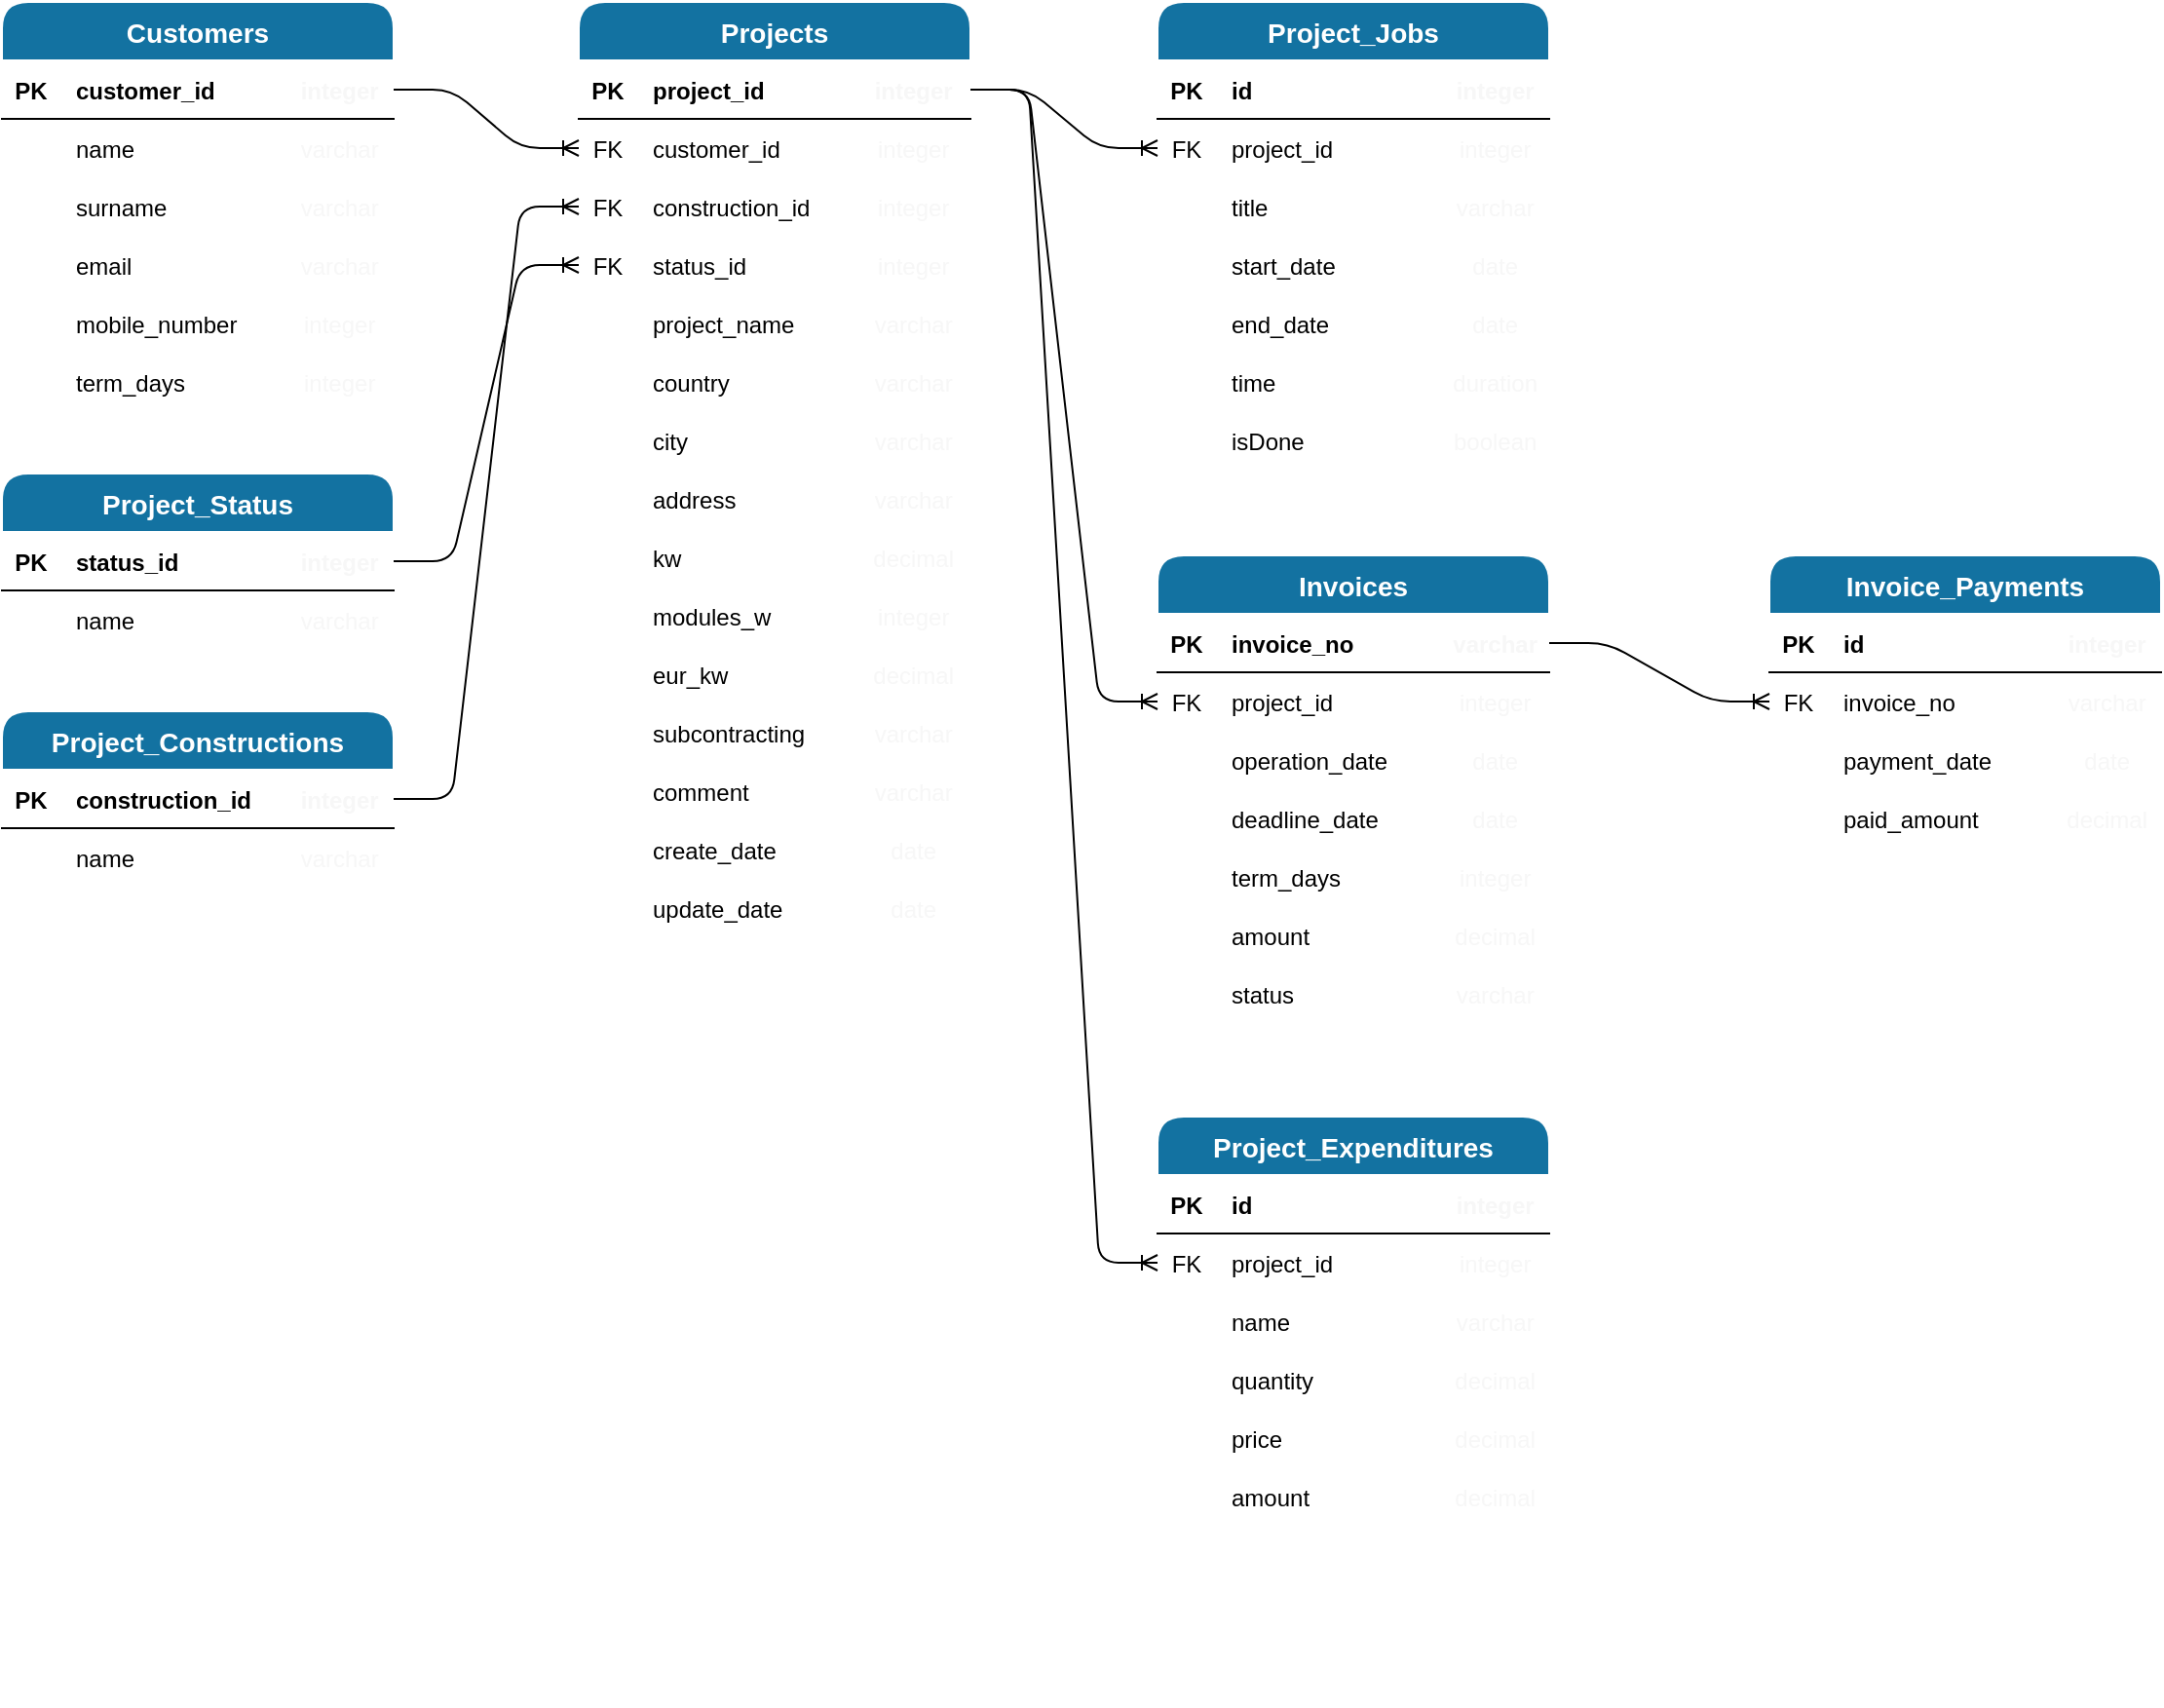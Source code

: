 <mxfile>
    <diagram id="TZCabU4wzUrLKtGscxsj" name="Page-1">
        <mxGraphModel dx="1089" dy="645" grid="0" gridSize="55" guides="1" tooltips="1" connect="1" arrows="1" fold="1" page="0" pageScale="1" pageWidth="850" pageHeight="1100" math="0" shadow="0">
            <root>
                <mxCell id="0"/>
                <mxCell id="1" parent="0"/>
                <mxCell id="11" value="Customers" style="shape=table;startSize=30;container=1;collapsible=1;childLayout=tableLayout;fixedRows=1;rowLines=0;fontStyle=1;align=center;resizeLast=1;rounded=1;strokeColor=#FFFFFF;columnLines=1;strokeWidth=1;fillColor=#1372A1;fillStyle=auto;fontColor=#ffffff;swimlaneFillColor=none;gradientColor=none;gradientDirection=north;spacing=3;fontSize=14;" parent="1" vertex="1">
                    <mxGeometry x="605" y="120" width="201" height="210" as="geometry">
                        <mxRectangle x="590" y="120" width="110" height="31" as="alternateBounds"/>
                    </mxGeometry>
                </mxCell>
                <mxCell id="12" value="" style="shape=partialRectangle;collapsible=0;dropTarget=0;pointerEvents=0;fillColor=default;points=[[0,0.5],[1,0.5]];portConstraint=eastwest;top=0;left=0;right=0;bottom=1;rounded=1;fillStyle=dashed;" parent="11" vertex="1">
                    <mxGeometry y="30" width="201" height="30" as="geometry"/>
                </mxCell>
                <mxCell id="13" value="PK" style="shape=partialRectangle;overflow=hidden;connectable=0;fillColor=none;top=0;left=0;bottom=0;right=0;fontStyle=1;rounded=1;" parent="12" vertex="1">
                    <mxGeometry width="30" height="30" as="geometry">
                        <mxRectangle width="30" height="30" as="alternateBounds"/>
                    </mxGeometry>
                </mxCell>
                <mxCell id="14" value="customer_id" style="shape=partialRectangle;overflow=hidden;connectable=0;fillColor=none;top=0;left=0;bottom=0;right=0;align=left;spacingLeft=6;fontStyle=1;rounded=1;" parent="12" vertex="1">
                    <mxGeometry x="30" width="109.688" height="30" as="geometry">
                        <mxRectangle width="109.688" height="30" as="alternateBounds"/>
                    </mxGeometry>
                </mxCell>
                <mxCell id="299" value="integer" style="shape=partialRectangle;overflow=hidden;connectable=0;fillColor=none;top=0;left=0;bottom=0;right=0;align=center;spacingLeft=6;fontStyle=1;rounded=1;fontColor=#F0F0F0;textDirection=ltr;textOpacity=50;" parent="12" vertex="1">
                    <mxGeometry x="139.688" width="61.312" height="30" as="geometry">
                        <mxRectangle width="61.312" height="30" as="alternateBounds"/>
                    </mxGeometry>
                </mxCell>
                <mxCell id="15" value="" style="shape=partialRectangle;collapsible=0;dropTarget=0;pointerEvents=0;fillColor=none;points=[[0,0.5],[1,0.5]];portConstraint=eastwest;top=0;left=0;right=0;bottom=0;rounded=1;" parent="11" vertex="1">
                    <mxGeometry y="60" width="201" height="30" as="geometry"/>
                </mxCell>
                <mxCell id="16" value="" style="shape=partialRectangle;overflow=hidden;connectable=0;fillColor=none;top=0;left=0;bottom=0;right=0;rounded=1;" parent="15" vertex="1">
                    <mxGeometry width="30" height="30" as="geometry">
                        <mxRectangle width="30" height="30" as="alternateBounds"/>
                    </mxGeometry>
                </mxCell>
                <mxCell id="17" value="name" style="shape=partialRectangle;overflow=hidden;connectable=0;fillColor=none;top=0;left=0;bottom=0;right=0;align=left;spacingLeft=6;rounded=1;" parent="15" vertex="1">
                    <mxGeometry x="30" width="109.688" height="30" as="geometry">
                        <mxRectangle width="109.688" height="30" as="alternateBounds"/>
                    </mxGeometry>
                </mxCell>
                <mxCell id="300" value="varchar" style="shape=partialRectangle;overflow=hidden;connectable=0;fillColor=none;top=0;left=0;bottom=0;right=0;align=center;spacingLeft=6;rounded=1;textOpacity=50;fontColor=#F0F0F0;" parent="15" vertex="1">
                    <mxGeometry x="139.688" width="61.312" height="30" as="geometry">
                        <mxRectangle width="61.312" height="30" as="alternateBounds"/>
                    </mxGeometry>
                </mxCell>
                <mxCell id="302" value="" style="shape=partialRectangle;collapsible=0;dropTarget=0;pointerEvents=0;fillColor=none;points=[[0,0.5],[1,0.5]];portConstraint=eastwest;top=0;left=0;right=0;bottom=0;rounded=1;" parent="11" vertex="1">
                    <mxGeometry y="90" width="201" height="30" as="geometry"/>
                </mxCell>
                <mxCell id="303" value="" style="shape=partialRectangle;overflow=hidden;connectable=0;fillColor=none;top=0;left=0;bottom=0;right=0;rounded=1;" parent="302" vertex="1">
                    <mxGeometry width="30" height="30" as="geometry">
                        <mxRectangle width="30" height="30" as="alternateBounds"/>
                    </mxGeometry>
                </mxCell>
                <mxCell id="304" value="surname" style="shape=partialRectangle;overflow=hidden;connectable=0;fillColor=none;top=0;left=0;bottom=0;right=0;align=left;spacingLeft=6;rounded=1;" parent="302" vertex="1">
                    <mxGeometry x="30" width="109.688" height="30" as="geometry">
                        <mxRectangle width="109.688" height="30" as="alternateBounds"/>
                    </mxGeometry>
                </mxCell>
                <mxCell id="305" value="varchar" style="shape=partialRectangle;overflow=hidden;connectable=0;fillColor=none;top=0;left=0;bottom=0;right=0;align=center;spacingLeft=6;rounded=1;textOpacity=50;fontColor=#F0F0F0;" parent="302" vertex="1">
                    <mxGeometry x="139.688" width="61.312" height="30" as="geometry">
                        <mxRectangle width="61.312" height="30" as="alternateBounds"/>
                    </mxGeometry>
                </mxCell>
                <mxCell id="306" value="" style="shape=partialRectangle;collapsible=0;dropTarget=0;pointerEvents=0;fillColor=none;points=[[0,0.5],[1,0.5]];portConstraint=eastwest;top=0;left=0;right=0;bottom=0;rounded=1;" parent="11" vertex="1">
                    <mxGeometry y="120" width="201" height="30" as="geometry"/>
                </mxCell>
                <mxCell id="307" value="" style="shape=partialRectangle;overflow=hidden;connectable=0;fillColor=none;top=0;left=0;bottom=0;right=0;rounded=1;" parent="306" vertex="1">
                    <mxGeometry width="30" height="30" as="geometry">
                        <mxRectangle width="30" height="30" as="alternateBounds"/>
                    </mxGeometry>
                </mxCell>
                <mxCell id="308" value="email" style="shape=partialRectangle;overflow=hidden;connectable=0;fillColor=none;top=0;left=0;bottom=0;right=0;align=left;spacingLeft=6;rounded=1;" parent="306" vertex="1">
                    <mxGeometry x="30" width="109.688" height="30" as="geometry">
                        <mxRectangle width="109.688" height="30" as="alternateBounds"/>
                    </mxGeometry>
                </mxCell>
                <mxCell id="309" value="varchar" style="shape=partialRectangle;overflow=hidden;connectable=0;fillColor=none;top=0;left=0;bottom=0;right=0;align=center;spacingLeft=6;rounded=1;textOpacity=50;fontColor=#F0F0F0;" parent="306" vertex="1">
                    <mxGeometry x="139.688" width="61.312" height="30" as="geometry">
                        <mxRectangle width="61.312" height="30" as="alternateBounds"/>
                    </mxGeometry>
                </mxCell>
                <mxCell id="310" value="" style="shape=partialRectangle;collapsible=0;dropTarget=0;pointerEvents=0;fillColor=none;points=[[0,0.5],[1,0.5]];portConstraint=eastwest;top=0;left=0;right=0;bottom=0;rounded=1;" parent="11" vertex="1">
                    <mxGeometry y="150" width="201" height="30" as="geometry"/>
                </mxCell>
                <mxCell id="311" value="" style="shape=partialRectangle;overflow=hidden;connectable=0;fillColor=none;top=0;left=0;bottom=0;right=0;rounded=1;" parent="310" vertex="1">
                    <mxGeometry width="30" height="30" as="geometry">
                        <mxRectangle width="30" height="30" as="alternateBounds"/>
                    </mxGeometry>
                </mxCell>
                <mxCell id="312" value="mobile_number" style="shape=partialRectangle;overflow=hidden;connectable=0;fillColor=none;top=0;left=0;bottom=0;right=0;align=left;spacingLeft=6;rounded=1;" parent="310" vertex="1">
                    <mxGeometry x="30" width="109.688" height="30" as="geometry">
                        <mxRectangle width="109.688" height="30" as="alternateBounds"/>
                    </mxGeometry>
                </mxCell>
                <mxCell id="313" value="integer" style="shape=partialRectangle;overflow=hidden;connectable=0;fillColor=none;top=0;left=0;bottom=0;right=0;align=center;spacingLeft=6;rounded=1;textOpacity=50;fontColor=#F0F0F0;" parent="310" vertex="1">
                    <mxGeometry x="139.688" width="61.312" height="30" as="geometry">
                        <mxRectangle width="61.312" height="30" as="alternateBounds"/>
                    </mxGeometry>
                </mxCell>
                <mxCell id="528" value="" style="shape=partialRectangle;collapsible=0;dropTarget=0;pointerEvents=0;fillColor=none;points=[[0,0.5],[1,0.5]];portConstraint=eastwest;top=0;left=0;right=0;bottom=0;rounded=1;" vertex="1" parent="11">
                    <mxGeometry y="180" width="201" height="30" as="geometry"/>
                </mxCell>
                <mxCell id="529" value="" style="shape=partialRectangle;overflow=hidden;connectable=0;fillColor=none;top=0;left=0;bottom=0;right=0;rounded=1;" vertex="1" parent="528">
                    <mxGeometry width="30" height="30" as="geometry">
                        <mxRectangle width="30" height="30" as="alternateBounds"/>
                    </mxGeometry>
                </mxCell>
                <mxCell id="530" value="term_days" style="shape=partialRectangle;overflow=hidden;connectable=0;fillColor=none;top=0;left=0;bottom=0;right=0;align=left;spacingLeft=6;rounded=1;" vertex="1" parent="528">
                    <mxGeometry x="30" width="109.688" height="30" as="geometry">
                        <mxRectangle width="109.688" height="30" as="alternateBounds"/>
                    </mxGeometry>
                </mxCell>
                <mxCell id="531" value="integer" style="shape=partialRectangle;overflow=hidden;connectable=0;fillColor=none;top=0;left=0;bottom=0;right=0;align=center;spacingLeft=6;rounded=1;textOpacity=50;fontColor=#F0F0F0;" vertex="1" parent="528">
                    <mxGeometry x="139.688" width="61.312" height="30" as="geometry">
                        <mxRectangle width="61.312" height="30" as="alternateBounds"/>
                    </mxGeometry>
                </mxCell>
                <mxCell id="318" value="Projects" style="shape=table;startSize=30;container=1;collapsible=1;childLayout=tableLayout;fixedRows=1;rowLines=0;fontStyle=1;align=center;resizeLast=1;rounded=1;strokeColor=#FFFFFF;columnLines=1;strokeWidth=1;fillColor=#1372A1;fillStyle=auto;fontColor=#ffffff;swimlaneFillColor=none;gradientColor=none;gradientDirection=north;spacing=3;fontSize=14;" parent="1" vertex="1">
                    <mxGeometry x="901" y="120" width="201" height="480" as="geometry">
                        <mxRectangle x="590" y="120" width="110" height="31" as="alternateBounds"/>
                    </mxGeometry>
                </mxCell>
                <mxCell id="319" value="" style="shape=partialRectangle;collapsible=0;dropTarget=0;pointerEvents=0;fillColor=none;points=[[0,0.5],[1,0.5]];portConstraint=eastwest;top=0;left=0;right=0;bottom=1;rounded=1;" parent="318" vertex="1">
                    <mxGeometry y="30" width="201" height="30" as="geometry"/>
                </mxCell>
                <mxCell id="320" value="PK" style="shape=partialRectangle;overflow=hidden;connectable=0;fillColor=none;top=0;left=0;bottom=0;right=0;fontStyle=1;rounded=1;" parent="319" vertex="1">
                    <mxGeometry width="30" height="30" as="geometry">
                        <mxRectangle width="30" height="30" as="alternateBounds"/>
                    </mxGeometry>
                </mxCell>
                <mxCell id="321" value="project_id" style="shape=partialRectangle;overflow=hidden;connectable=0;fillColor=none;top=0;left=0;bottom=0;right=0;align=left;spacingLeft=6;fontStyle=1;rounded=1;" parent="319" vertex="1">
                    <mxGeometry x="30" width="106.688" height="30" as="geometry">
                        <mxRectangle width="106.688" height="30" as="alternateBounds"/>
                    </mxGeometry>
                </mxCell>
                <mxCell id="322" value="integer" style="shape=partialRectangle;overflow=hidden;connectable=0;fillColor=none;top=0;left=0;bottom=0;right=0;align=center;spacingLeft=6;fontStyle=1;rounded=1;fontColor=#F0F0F0;textDirection=ltr;textOpacity=50;" parent="319" vertex="1">
                    <mxGeometry x="136.688" width="64.312" height="30" as="geometry">
                        <mxRectangle width="64.312" height="30" as="alternateBounds"/>
                    </mxGeometry>
                </mxCell>
                <mxCell id="323" value="" style="shape=partialRectangle;collapsible=0;dropTarget=0;pointerEvents=0;fillColor=none;points=[[0,0.5],[1,0.5]];portConstraint=eastwest;top=0;left=0;right=0;bottom=0;rounded=1;" parent="318" vertex="1">
                    <mxGeometry y="60" width="201" height="30" as="geometry"/>
                </mxCell>
                <mxCell id="324" value="FK" style="shape=partialRectangle;overflow=hidden;connectable=0;fillColor=none;top=0;left=0;bottom=0;right=0;rounded=1;" parent="323" vertex="1">
                    <mxGeometry width="30" height="30" as="geometry">
                        <mxRectangle width="30" height="30" as="alternateBounds"/>
                    </mxGeometry>
                </mxCell>
                <mxCell id="325" value="customer_id" style="shape=partialRectangle;overflow=hidden;connectable=0;fillColor=none;top=0;left=0;bottom=0;right=0;align=left;spacingLeft=6;rounded=1;" parent="323" vertex="1">
                    <mxGeometry x="30" width="106.688" height="30" as="geometry">
                        <mxRectangle width="106.688" height="30" as="alternateBounds"/>
                    </mxGeometry>
                </mxCell>
                <mxCell id="326" value="integer" style="shape=partialRectangle;overflow=hidden;connectable=0;fillColor=none;top=0;left=0;bottom=0;right=0;align=center;spacingLeft=6;rounded=1;textOpacity=50;fontColor=#F0F0F0;" parent="323" vertex="1">
                    <mxGeometry x="136.688" width="64.312" height="30" as="geometry">
                        <mxRectangle width="64.312" height="30" as="alternateBounds"/>
                    </mxGeometry>
                </mxCell>
                <mxCell id="327" value="" style="shape=partialRectangle;collapsible=0;dropTarget=0;pointerEvents=0;fillColor=none;points=[[0,0.5],[1,0.5]];portConstraint=eastwest;top=0;left=0;right=0;bottom=0;rounded=1;" parent="318" vertex="1">
                    <mxGeometry y="90" width="201" height="30" as="geometry"/>
                </mxCell>
                <mxCell id="328" value="FK" style="shape=partialRectangle;overflow=hidden;connectable=0;fillColor=none;top=0;left=0;bottom=0;right=0;rounded=1;" parent="327" vertex="1">
                    <mxGeometry width="30" height="30" as="geometry">
                        <mxRectangle width="30" height="30" as="alternateBounds"/>
                    </mxGeometry>
                </mxCell>
                <mxCell id="329" value="construction_id" style="shape=partialRectangle;overflow=hidden;connectable=0;fillColor=none;top=0;left=0;bottom=0;right=0;align=left;spacingLeft=6;rounded=1;" parent="327" vertex="1">
                    <mxGeometry x="30" width="106.688" height="30" as="geometry">
                        <mxRectangle width="106.688" height="30" as="alternateBounds"/>
                    </mxGeometry>
                </mxCell>
                <mxCell id="330" value="integer" style="shape=partialRectangle;overflow=hidden;connectable=0;fillColor=none;top=0;left=0;bottom=0;right=0;align=center;spacingLeft=6;rounded=1;textOpacity=50;fontColor=#F0F0F0;" parent="327" vertex="1">
                    <mxGeometry x="136.688" width="64.312" height="30" as="geometry">
                        <mxRectangle width="64.312" height="30" as="alternateBounds"/>
                    </mxGeometry>
                </mxCell>
                <mxCell id="331" value="" style="shape=partialRectangle;collapsible=0;dropTarget=0;pointerEvents=0;fillColor=none;points=[[0,0.5],[1,0.5]];portConstraint=eastwest;top=0;left=0;right=0;bottom=0;rounded=1;" parent="318" vertex="1">
                    <mxGeometry y="120" width="201" height="30" as="geometry"/>
                </mxCell>
                <mxCell id="332" value="FK" style="shape=partialRectangle;overflow=hidden;connectable=0;fillColor=none;top=0;left=0;bottom=0;right=0;rounded=1;" parent="331" vertex="1">
                    <mxGeometry width="30" height="30" as="geometry">
                        <mxRectangle width="30" height="30" as="alternateBounds"/>
                    </mxGeometry>
                </mxCell>
                <mxCell id="333" value="status_id" style="shape=partialRectangle;overflow=hidden;connectable=0;fillColor=none;top=0;left=0;bottom=0;right=0;align=left;spacingLeft=6;rounded=1;" parent="331" vertex="1">
                    <mxGeometry x="30" width="106.688" height="30" as="geometry">
                        <mxRectangle width="106.688" height="30" as="alternateBounds"/>
                    </mxGeometry>
                </mxCell>
                <mxCell id="334" value="integer" style="shape=partialRectangle;overflow=hidden;connectable=0;fillColor=none;top=0;left=0;bottom=0;right=0;align=center;spacingLeft=6;rounded=1;textOpacity=50;fontColor=#F0F0F0;" parent="331" vertex="1">
                    <mxGeometry x="136.688" width="64.312" height="30" as="geometry">
                        <mxRectangle width="64.312" height="30" as="alternateBounds"/>
                    </mxGeometry>
                </mxCell>
                <mxCell id="512" value="" style="shape=partialRectangle;collapsible=0;dropTarget=0;pointerEvents=0;fillColor=none;points=[[0,0.5],[1,0.5]];portConstraint=eastwest;top=0;left=0;right=0;bottom=0;rounded=1;" parent="318" vertex="1">
                    <mxGeometry y="150" width="201" height="30" as="geometry"/>
                </mxCell>
                <mxCell id="513" value="" style="shape=partialRectangle;overflow=hidden;connectable=0;fillColor=none;top=0;left=0;bottom=0;right=0;rounded=1;" parent="512" vertex="1">
                    <mxGeometry width="30" height="30" as="geometry">
                        <mxRectangle width="30" height="30" as="alternateBounds"/>
                    </mxGeometry>
                </mxCell>
                <mxCell id="514" value="project_name" style="shape=partialRectangle;overflow=hidden;connectable=0;fillColor=none;top=0;left=0;bottom=0;right=0;align=left;spacingLeft=6;rounded=1;" parent="512" vertex="1">
                    <mxGeometry x="30" width="106.688" height="30" as="geometry">
                        <mxRectangle width="106.688" height="30" as="alternateBounds"/>
                    </mxGeometry>
                </mxCell>
                <mxCell id="515" value="varchar" style="shape=partialRectangle;overflow=hidden;connectable=0;fillColor=none;top=0;left=0;bottom=0;right=0;align=center;spacingLeft=6;rounded=1;textOpacity=50;fontColor=#F0F0F0;" parent="512" vertex="1">
                    <mxGeometry x="136.688" width="64.312" height="30" as="geometry">
                        <mxRectangle width="64.312" height="30" as="alternateBounds"/>
                    </mxGeometry>
                </mxCell>
                <mxCell id="335" value="" style="shape=partialRectangle;collapsible=0;dropTarget=0;pointerEvents=0;fillColor=none;points=[[0,0.5],[1,0.5]];portConstraint=eastwest;top=0;left=0;right=0;bottom=0;rounded=1;" parent="318" vertex="1">
                    <mxGeometry y="180" width="201" height="30" as="geometry"/>
                </mxCell>
                <mxCell id="336" value="" style="shape=partialRectangle;overflow=hidden;connectable=0;fillColor=none;top=0;left=0;bottom=0;right=0;rounded=1;" parent="335" vertex="1">
                    <mxGeometry width="30" height="30" as="geometry">
                        <mxRectangle width="30" height="30" as="alternateBounds"/>
                    </mxGeometry>
                </mxCell>
                <mxCell id="337" value="country" style="shape=partialRectangle;overflow=hidden;connectable=0;fillColor=none;top=0;left=0;bottom=0;right=0;align=left;spacingLeft=6;rounded=1;" parent="335" vertex="1">
                    <mxGeometry x="30" width="106.688" height="30" as="geometry">
                        <mxRectangle width="106.688" height="30" as="alternateBounds"/>
                    </mxGeometry>
                </mxCell>
                <mxCell id="338" value="varchar" style="shape=partialRectangle;overflow=hidden;connectable=0;fillColor=none;top=0;left=0;bottom=0;right=0;align=center;spacingLeft=6;rounded=1;textOpacity=50;fontColor=#F0F0F0;" parent="335" vertex="1">
                    <mxGeometry x="136.688" width="64.312" height="30" as="geometry">
                        <mxRectangle width="64.312" height="30" as="alternateBounds"/>
                    </mxGeometry>
                </mxCell>
                <mxCell id="339" value="" style="shape=partialRectangle;collapsible=0;dropTarget=0;pointerEvents=0;fillColor=none;points=[[0,0.5],[1,0.5]];portConstraint=eastwest;top=0;left=0;right=0;bottom=0;rounded=1;" parent="318" vertex="1">
                    <mxGeometry y="210" width="201" height="30" as="geometry"/>
                </mxCell>
                <mxCell id="340" value="" style="shape=partialRectangle;overflow=hidden;connectable=0;fillColor=none;top=0;left=0;bottom=0;right=0;rounded=1;" parent="339" vertex="1">
                    <mxGeometry width="30" height="30" as="geometry">
                        <mxRectangle width="30" height="30" as="alternateBounds"/>
                    </mxGeometry>
                </mxCell>
                <mxCell id="341" value="city" style="shape=partialRectangle;overflow=hidden;connectable=0;fillColor=none;top=0;left=0;bottom=0;right=0;align=left;spacingLeft=6;rounded=1;" parent="339" vertex="1">
                    <mxGeometry x="30" width="106.688" height="30" as="geometry">
                        <mxRectangle width="106.688" height="30" as="alternateBounds"/>
                    </mxGeometry>
                </mxCell>
                <mxCell id="342" value="varchar" style="shape=partialRectangle;overflow=hidden;connectable=0;fillColor=none;top=0;left=0;bottom=0;right=0;align=center;spacingLeft=6;rounded=1;textOpacity=50;fontColor=#F0F0F0;" parent="339" vertex="1">
                    <mxGeometry x="136.688" width="64.312" height="30" as="geometry">
                        <mxRectangle width="64.312" height="30" as="alternateBounds"/>
                    </mxGeometry>
                </mxCell>
                <mxCell id="343" value="" style="shape=partialRectangle;collapsible=0;dropTarget=0;pointerEvents=0;fillColor=none;points=[[0,0.5],[1,0.5]];portConstraint=eastwest;top=0;left=0;right=0;bottom=0;rounded=1;" parent="318" vertex="1">
                    <mxGeometry y="240" width="201" height="30" as="geometry"/>
                </mxCell>
                <mxCell id="344" value="" style="shape=partialRectangle;overflow=hidden;connectable=0;fillColor=none;top=0;left=0;bottom=0;right=0;rounded=1;" parent="343" vertex="1">
                    <mxGeometry width="30" height="30" as="geometry">
                        <mxRectangle width="30" height="30" as="alternateBounds"/>
                    </mxGeometry>
                </mxCell>
                <mxCell id="345" value="address" style="shape=partialRectangle;overflow=hidden;connectable=0;fillColor=none;top=0;left=0;bottom=0;right=0;align=left;spacingLeft=6;rounded=1;" parent="343" vertex="1">
                    <mxGeometry x="30" width="106.688" height="30" as="geometry">
                        <mxRectangle width="106.688" height="30" as="alternateBounds"/>
                    </mxGeometry>
                </mxCell>
                <mxCell id="346" value="varchar" style="shape=partialRectangle;overflow=hidden;connectable=0;fillColor=none;top=0;left=0;bottom=0;right=0;align=center;spacingLeft=6;rounded=1;textOpacity=50;fontColor=#F0F0F0;" parent="343" vertex="1">
                    <mxGeometry x="136.688" width="64.312" height="30" as="geometry">
                        <mxRectangle width="64.312" height="30" as="alternateBounds"/>
                    </mxGeometry>
                </mxCell>
                <mxCell id="347" value="" style="shape=partialRectangle;collapsible=0;dropTarget=0;pointerEvents=0;fillColor=none;points=[[0,0.5],[1,0.5]];portConstraint=eastwest;top=0;left=0;right=0;bottom=0;rounded=1;" parent="318" vertex="1">
                    <mxGeometry y="270" width="201" height="30" as="geometry"/>
                </mxCell>
                <mxCell id="348" value="" style="shape=partialRectangle;overflow=hidden;connectable=0;fillColor=none;top=0;left=0;bottom=0;right=0;rounded=1;" parent="347" vertex="1">
                    <mxGeometry width="30" height="30" as="geometry">
                        <mxRectangle width="30" height="30" as="alternateBounds"/>
                    </mxGeometry>
                </mxCell>
                <mxCell id="349" value="kw" style="shape=partialRectangle;overflow=hidden;connectable=0;fillColor=none;top=0;left=0;bottom=0;right=0;align=left;spacingLeft=6;rounded=1;" parent="347" vertex="1">
                    <mxGeometry x="30" width="106.688" height="30" as="geometry">
                        <mxRectangle width="106.688" height="30" as="alternateBounds"/>
                    </mxGeometry>
                </mxCell>
                <mxCell id="350" value="decimal" style="shape=partialRectangle;overflow=hidden;connectable=0;fillColor=none;top=0;left=0;bottom=0;right=0;align=center;spacingLeft=6;rounded=1;textOpacity=50;fontColor=#F0F0F0;" parent="347" vertex="1">
                    <mxGeometry x="136.688" width="64.312" height="30" as="geometry">
                        <mxRectangle width="64.312" height="30" as="alternateBounds"/>
                    </mxGeometry>
                </mxCell>
                <mxCell id="351" value="" style="shape=partialRectangle;collapsible=0;dropTarget=0;pointerEvents=0;fillColor=none;points=[[0,0.5],[1,0.5]];portConstraint=eastwest;top=0;left=0;right=0;bottom=0;rounded=1;" parent="318" vertex="1">
                    <mxGeometry y="300" width="201" height="30" as="geometry"/>
                </mxCell>
                <mxCell id="352" value="" style="shape=partialRectangle;overflow=hidden;connectable=0;fillColor=none;top=0;left=0;bottom=0;right=0;rounded=1;" parent="351" vertex="1">
                    <mxGeometry width="30" height="30" as="geometry">
                        <mxRectangle width="30" height="30" as="alternateBounds"/>
                    </mxGeometry>
                </mxCell>
                <mxCell id="353" value="modules_w" style="shape=partialRectangle;overflow=hidden;connectable=0;fillColor=none;top=0;left=0;bottom=0;right=0;align=left;spacingLeft=6;rounded=1;" parent="351" vertex="1">
                    <mxGeometry x="30" width="106.688" height="30" as="geometry">
                        <mxRectangle width="106.688" height="30" as="alternateBounds"/>
                    </mxGeometry>
                </mxCell>
                <mxCell id="354" value="integer" style="shape=partialRectangle;overflow=hidden;connectable=0;fillColor=none;top=0;left=0;bottom=0;right=0;align=center;spacingLeft=6;rounded=1;textOpacity=50;fontColor=#F0F0F0;" parent="351" vertex="1">
                    <mxGeometry x="136.688" width="64.312" height="30" as="geometry">
                        <mxRectangle width="64.312" height="30" as="alternateBounds"/>
                    </mxGeometry>
                </mxCell>
                <mxCell id="355" value="" style="shape=partialRectangle;collapsible=0;dropTarget=0;pointerEvents=0;fillColor=none;points=[[0,0.5],[1,0.5]];portConstraint=eastwest;top=0;left=0;right=0;bottom=0;rounded=1;" parent="318" vertex="1">
                    <mxGeometry y="330" width="201" height="30" as="geometry"/>
                </mxCell>
                <mxCell id="356" value="" style="shape=partialRectangle;overflow=hidden;connectable=0;fillColor=none;top=0;left=0;bottom=0;right=0;rounded=1;" parent="355" vertex="1">
                    <mxGeometry width="30" height="30" as="geometry">
                        <mxRectangle width="30" height="30" as="alternateBounds"/>
                    </mxGeometry>
                </mxCell>
                <mxCell id="357" value="eur_kw" style="shape=partialRectangle;overflow=hidden;connectable=0;fillColor=none;top=0;left=0;bottom=0;right=0;align=left;spacingLeft=6;rounded=1;" parent="355" vertex="1">
                    <mxGeometry x="30" width="106.688" height="30" as="geometry">
                        <mxRectangle width="106.688" height="30" as="alternateBounds"/>
                    </mxGeometry>
                </mxCell>
                <mxCell id="358" value="decimal" style="shape=partialRectangle;overflow=hidden;connectable=0;fillColor=none;top=0;left=0;bottom=0;right=0;align=center;spacingLeft=6;rounded=1;textOpacity=50;fontColor=#F0F0F0;" parent="355" vertex="1">
                    <mxGeometry x="136.688" width="64.312" height="30" as="geometry">
                        <mxRectangle width="64.312" height="30" as="alternateBounds"/>
                    </mxGeometry>
                </mxCell>
                <mxCell id="359" value="" style="shape=partialRectangle;collapsible=0;dropTarget=0;pointerEvents=0;fillColor=none;points=[[0,0.5],[1,0.5]];portConstraint=eastwest;top=0;left=0;right=0;bottom=0;rounded=1;" parent="318" vertex="1">
                    <mxGeometry y="360" width="201" height="30" as="geometry"/>
                </mxCell>
                <mxCell id="360" value="" style="shape=partialRectangle;overflow=hidden;connectable=0;fillColor=none;top=0;left=0;bottom=0;right=0;rounded=1;" parent="359" vertex="1">
                    <mxGeometry width="30" height="30" as="geometry">
                        <mxRectangle width="30" height="30" as="alternateBounds"/>
                    </mxGeometry>
                </mxCell>
                <mxCell id="361" value="subcontracting" style="shape=partialRectangle;overflow=hidden;connectable=0;fillColor=none;top=0;left=0;bottom=0;right=0;align=left;spacingLeft=6;rounded=1;" parent="359" vertex="1">
                    <mxGeometry x="30" width="106.688" height="30" as="geometry">
                        <mxRectangle width="106.688" height="30" as="alternateBounds"/>
                    </mxGeometry>
                </mxCell>
                <mxCell id="362" value="varchar" style="shape=partialRectangle;overflow=hidden;connectable=0;fillColor=none;top=0;left=0;bottom=0;right=0;align=center;spacingLeft=6;rounded=1;textOpacity=50;fontColor=#F0F0F0;" parent="359" vertex="1">
                    <mxGeometry x="136.688" width="64.312" height="30" as="geometry">
                        <mxRectangle width="64.312" height="30" as="alternateBounds"/>
                    </mxGeometry>
                </mxCell>
                <mxCell id="363" value="" style="shape=partialRectangle;collapsible=0;dropTarget=0;pointerEvents=0;fillColor=none;points=[[0,0.5],[1,0.5]];portConstraint=eastwest;top=0;left=0;right=0;bottom=0;rounded=1;" parent="318" vertex="1">
                    <mxGeometry y="390" width="201" height="30" as="geometry"/>
                </mxCell>
                <mxCell id="364" value="" style="shape=partialRectangle;overflow=hidden;connectable=0;fillColor=none;top=0;left=0;bottom=0;right=0;rounded=1;" parent="363" vertex="1">
                    <mxGeometry width="30" height="30" as="geometry">
                        <mxRectangle width="30" height="30" as="alternateBounds"/>
                    </mxGeometry>
                </mxCell>
                <mxCell id="365" value="comment" style="shape=partialRectangle;overflow=hidden;connectable=0;fillColor=none;top=0;left=0;bottom=0;right=0;align=left;spacingLeft=6;rounded=1;" parent="363" vertex="1">
                    <mxGeometry x="30" width="106.688" height="30" as="geometry">
                        <mxRectangle width="106.688" height="30" as="alternateBounds"/>
                    </mxGeometry>
                </mxCell>
                <mxCell id="366" value="varchar" style="shape=partialRectangle;overflow=hidden;connectable=0;fillColor=none;top=0;left=0;bottom=0;right=0;align=center;spacingLeft=6;rounded=1;textOpacity=50;fontColor=#F0F0F0;" parent="363" vertex="1">
                    <mxGeometry x="136.688" width="64.312" height="30" as="geometry">
                        <mxRectangle width="64.312" height="30" as="alternateBounds"/>
                    </mxGeometry>
                </mxCell>
                <mxCell id="367" value="" style="shape=partialRectangle;collapsible=0;dropTarget=0;pointerEvents=0;fillColor=none;points=[[0,0.5],[1,0.5]];portConstraint=eastwest;top=0;left=0;right=0;bottom=0;rounded=1;" parent="318" vertex="1">
                    <mxGeometry y="420" width="201" height="30" as="geometry"/>
                </mxCell>
                <mxCell id="368" value="" style="shape=partialRectangle;overflow=hidden;connectable=0;fillColor=none;top=0;left=0;bottom=0;right=0;rounded=1;" parent="367" vertex="1">
                    <mxGeometry width="30" height="30" as="geometry">
                        <mxRectangle width="30" height="30" as="alternateBounds"/>
                    </mxGeometry>
                </mxCell>
                <mxCell id="369" value="create_date" style="shape=partialRectangle;overflow=hidden;connectable=0;fillColor=none;top=0;left=0;bottom=0;right=0;align=left;spacingLeft=6;rounded=1;" parent="367" vertex="1">
                    <mxGeometry x="30" width="106.688" height="30" as="geometry">
                        <mxRectangle width="106.688" height="30" as="alternateBounds"/>
                    </mxGeometry>
                </mxCell>
                <mxCell id="370" value="date" style="shape=partialRectangle;overflow=hidden;connectable=0;fillColor=none;top=0;left=0;bottom=0;right=0;align=center;spacingLeft=6;rounded=1;textOpacity=50;fontColor=#F0F0F0;" parent="367" vertex="1">
                    <mxGeometry x="136.688" width="64.312" height="30" as="geometry">
                        <mxRectangle width="64.312" height="30" as="alternateBounds"/>
                    </mxGeometry>
                </mxCell>
                <mxCell id="371" value="" style="shape=partialRectangle;collapsible=0;dropTarget=0;pointerEvents=0;fillColor=none;points=[[0,0.5],[1,0.5]];portConstraint=eastwest;top=0;left=0;right=0;bottom=0;rounded=1;" parent="318" vertex="1">
                    <mxGeometry y="450" width="201" height="30" as="geometry"/>
                </mxCell>
                <mxCell id="372" value="" style="shape=partialRectangle;overflow=hidden;connectable=0;fillColor=none;top=0;left=0;bottom=0;right=0;rounded=1;" parent="371" vertex="1">
                    <mxGeometry width="30" height="30" as="geometry">
                        <mxRectangle width="30" height="30" as="alternateBounds"/>
                    </mxGeometry>
                </mxCell>
                <mxCell id="373" value="update_date" style="shape=partialRectangle;overflow=hidden;connectable=0;fillColor=none;top=0;left=0;bottom=0;right=0;align=left;spacingLeft=6;rounded=1;" parent="371" vertex="1">
                    <mxGeometry x="30" width="106.688" height="30" as="geometry">
                        <mxRectangle width="106.688" height="30" as="alternateBounds"/>
                    </mxGeometry>
                </mxCell>
                <mxCell id="374" value="date" style="shape=partialRectangle;overflow=hidden;connectable=0;fillColor=none;top=0;left=0;bottom=0;right=0;align=center;spacingLeft=6;rounded=1;textOpacity=50;fontColor=#F0F0F0;" parent="371" vertex="1">
                    <mxGeometry x="136.688" width="64.312" height="30" as="geometry">
                        <mxRectangle width="64.312" height="30" as="alternateBounds"/>
                    </mxGeometry>
                </mxCell>
                <mxCell id="375" value="" style="edgeStyle=entityRelationEdgeStyle;fontSize=12;html=1;endArrow=ERoneToMany;fontFamily=Helvetica;fontColor=#F0F0F0;startSize=30;entryX=0;entryY=0.5;entryDx=0;entryDy=0;exitX=1;exitY=0.5;exitDx=0;exitDy=0;" parent="1" source="12" target="323" edge="1">
                    <mxGeometry width="100" height="100" relative="1" as="geometry">
                        <mxPoint x="593" y="481" as="sourcePoint"/>
                        <mxPoint x="693" y="381" as="targetPoint"/>
                    </mxGeometry>
                </mxCell>
                <mxCell id="376" value="Project_Jobs" style="shape=table;startSize=30;container=1;collapsible=1;childLayout=tableLayout;fixedRows=1;rowLines=0;fontStyle=1;align=center;resizeLast=1;rounded=1;strokeColor=#FFFFFF;columnLines=1;strokeWidth=1;fillColor=#1372A1;fillStyle=auto;fontColor=#ffffff;swimlaneFillColor=none;gradientColor=none;gradientDirection=north;spacing=3;fontSize=14;" parent="1" vertex="1">
                    <mxGeometry x="1198" y="120" width="201" height="240" as="geometry">
                        <mxRectangle x="590" y="120" width="110" height="31" as="alternateBounds"/>
                    </mxGeometry>
                </mxCell>
                <mxCell id="377" value="" style="shape=partialRectangle;collapsible=0;dropTarget=0;pointerEvents=0;fillColor=default;points=[[0,0.5],[1,0.5]];portConstraint=eastwest;top=0;left=0;right=0;bottom=1;rounded=1;fillStyle=dashed;" parent="376" vertex="1">
                    <mxGeometry y="30" width="201" height="30" as="geometry"/>
                </mxCell>
                <mxCell id="378" value="PK" style="shape=partialRectangle;overflow=hidden;connectable=0;fillColor=none;top=0;left=0;bottom=0;right=0;fontStyle=1;rounded=1;" parent="377" vertex="1">
                    <mxGeometry width="30" height="30" as="geometry">
                        <mxRectangle width="30" height="30" as="alternateBounds"/>
                    </mxGeometry>
                </mxCell>
                <mxCell id="379" value="id" style="shape=partialRectangle;overflow=hidden;connectable=0;fillColor=none;top=0;left=0;bottom=0;right=0;align=left;spacingLeft=6;fontStyle=1;rounded=1;" parent="377" vertex="1">
                    <mxGeometry x="30" width="109.688" height="30" as="geometry">
                        <mxRectangle width="109.688" height="30" as="alternateBounds"/>
                    </mxGeometry>
                </mxCell>
                <mxCell id="380" value="integer" style="shape=partialRectangle;overflow=hidden;connectable=0;fillColor=none;top=0;left=0;bottom=0;right=0;align=center;spacingLeft=6;fontStyle=1;rounded=1;fontColor=#F0F0F0;textDirection=ltr;textOpacity=50;" parent="377" vertex="1">
                    <mxGeometry x="139.688" width="61.312" height="30" as="geometry">
                        <mxRectangle width="61.312" height="30" as="alternateBounds"/>
                    </mxGeometry>
                </mxCell>
                <mxCell id="381" value="" style="shape=partialRectangle;collapsible=0;dropTarget=0;pointerEvents=0;fillColor=none;points=[[0,0.5],[1,0.5]];portConstraint=eastwest;top=0;left=0;right=0;bottom=0;rounded=1;" parent="376" vertex="1">
                    <mxGeometry y="60" width="201" height="30" as="geometry"/>
                </mxCell>
                <mxCell id="382" value="FK" style="shape=partialRectangle;overflow=hidden;connectable=0;fillColor=none;top=0;left=0;bottom=0;right=0;rounded=1;" parent="381" vertex="1">
                    <mxGeometry width="30" height="30" as="geometry">
                        <mxRectangle width="30" height="30" as="alternateBounds"/>
                    </mxGeometry>
                </mxCell>
                <mxCell id="383" value="project_id" style="shape=partialRectangle;overflow=hidden;connectable=0;fillColor=none;top=0;left=0;bottom=0;right=0;align=left;spacingLeft=6;rounded=1;" parent="381" vertex="1">
                    <mxGeometry x="30" width="109.688" height="30" as="geometry">
                        <mxRectangle width="109.688" height="30" as="alternateBounds"/>
                    </mxGeometry>
                </mxCell>
                <mxCell id="384" value="integer" style="shape=partialRectangle;overflow=hidden;connectable=0;fillColor=none;top=0;left=0;bottom=0;right=0;align=center;spacingLeft=6;rounded=1;textOpacity=50;fontColor=#F0F0F0;" parent="381" vertex="1">
                    <mxGeometry x="139.688" width="61.312" height="30" as="geometry">
                        <mxRectangle width="61.312" height="30" as="alternateBounds"/>
                    </mxGeometry>
                </mxCell>
                <mxCell id="385" value="" style="shape=partialRectangle;collapsible=0;dropTarget=0;pointerEvents=0;fillColor=none;points=[[0,0.5],[1,0.5]];portConstraint=eastwest;top=0;left=0;right=0;bottom=0;rounded=1;" parent="376" vertex="1">
                    <mxGeometry y="90" width="201" height="30" as="geometry"/>
                </mxCell>
                <mxCell id="386" value="" style="shape=partialRectangle;overflow=hidden;connectable=0;fillColor=none;top=0;left=0;bottom=0;right=0;rounded=1;" parent="385" vertex="1">
                    <mxGeometry width="30" height="30" as="geometry">
                        <mxRectangle width="30" height="30" as="alternateBounds"/>
                    </mxGeometry>
                </mxCell>
                <mxCell id="387" value="title" style="shape=partialRectangle;overflow=hidden;connectable=0;fillColor=none;top=0;left=0;bottom=0;right=0;align=left;spacingLeft=6;rounded=1;" parent="385" vertex="1">
                    <mxGeometry x="30" width="109.688" height="30" as="geometry">
                        <mxRectangle width="109.688" height="30" as="alternateBounds"/>
                    </mxGeometry>
                </mxCell>
                <mxCell id="388" value="varchar" style="shape=partialRectangle;overflow=hidden;connectable=0;fillColor=none;top=0;left=0;bottom=0;right=0;align=center;spacingLeft=6;rounded=1;textOpacity=50;fontColor=#F0F0F0;" parent="385" vertex="1">
                    <mxGeometry x="139.688" width="61.312" height="30" as="geometry">
                        <mxRectangle width="61.312" height="30" as="alternateBounds"/>
                    </mxGeometry>
                </mxCell>
                <mxCell id="389" value="" style="shape=partialRectangle;collapsible=0;dropTarget=0;pointerEvents=0;fillColor=none;points=[[0,0.5],[1,0.5]];portConstraint=eastwest;top=0;left=0;right=0;bottom=0;rounded=1;" parent="376" vertex="1">
                    <mxGeometry y="120" width="201" height="30" as="geometry"/>
                </mxCell>
                <mxCell id="390" value="" style="shape=partialRectangle;overflow=hidden;connectable=0;fillColor=none;top=0;left=0;bottom=0;right=0;rounded=1;" parent="389" vertex="1">
                    <mxGeometry width="30" height="30" as="geometry">
                        <mxRectangle width="30" height="30" as="alternateBounds"/>
                    </mxGeometry>
                </mxCell>
                <mxCell id="391" value="start_date" style="shape=partialRectangle;overflow=hidden;connectable=0;fillColor=none;top=0;left=0;bottom=0;right=0;align=left;spacingLeft=6;rounded=1;" parent="389" vertex="1">
                    <mxGeometry x="30" width="109.688" height="30" as="geometry">
                        <mxRectangle width="109.688" height="30" as="alternateBounds"/>
                    </mxGeometry>
                </mxCell>
                <mxCell id="392" value="date" style="shape=partialRectangle;overflow=hidden;connectable=0;fillColor=none;top=0;left=0;bottom=0;right=0;align=center;spacingLeft=6;rounded=1;textOpacity=50;fontColor=#F0F0F0;" parent="389" vertex="1">
                    <mxGeometry x="139.688" width="61.312" height="30" as="geometry">
                        <mxRectangle width="61.312" height="30" as="alternateBounds"/>
                    </mxGeometry>
                </mxCell>
                <mxCell id="393" value="" style="shape=partialRectangle;collapsible=0;dropTarget=0;pointerEvents=0;fillColor=none;points=[[0,0.5],[1,0.5]];portConstraint=eastwest;top=0;left=0;right=0;bottom=0;rounded=1;" parent="376" vertex="1">
                    <mxGeometry y="150" width="201" height="30" as="geometry"/>
                </mxCell>
                <mxCell id="394" value="" style="shape=partialRectangle;overflow=hidden;connectable=0;fillColor=none;top=0;left=0;bottom=0;right=0;rounded=1;" parent="393" vertex="1">
                    <mxGeometry width="30" height="30" as="geometry">
                        <mxRectangle width="30" height="30" as="alternateBounds"/>
                    </mxGeometry>
                </mxCell>
                <mxCell id="395" value="end_date" style="shape=partialRectangle;overflow=hidden;connectable=0;fillColor=none;top=0;left=0;bottom=0;right=0;align=left;spacingLeft=6;rounded=1;" parent="393" vertex="1">
                    <mxGeometry x="30" width="109.688" height="30" as="geometry">
                        <mxRectangle width="109.688" height="30" as="alternateBounds"/>
                    </mxGeometry>
                </mxCell>
                <mxCell id="396" value="date" style="shape=partialRectangle;overflow=hidden;connectable=0;fillColor=none;top=0;left=0;bottom=0;right=0;align=center;spacingLeft=6;rounded=1;textOpacity=50;fontColor=#F0F0F0;" parent="393" vertex="1">
                    <mxGeometry x="139.688" width="61.312" height="30" as="geometry">
                        <mxRectangle width="61.312" height="30" as="alternateBounds"/>
                    </mxGeometry>
                </mxCell>
                <mxCell id="398" value="" style="shape=partialRectangle;collapsible=0;dropTarget=0;pointerEvents=0;fillColor=none;points=[[0,0.5],[1,0.5]];portConstraint=eastwest;top=0;left=0;right=0;bottom=0;rounded=1;" parent="376" vertex="1">
                    <mxGeometry y="180" width="201" height="30" as="geometry"/>
                </mxCell>
                <mxCell id="399" value="" style="shape=partialRectangle;overflow=hidden;connectable=0;fillColor=none;top=0;left=0;bottom=0;right=0;rounded=1;" parent="398" vertex="1">
                    <mxGeometry width="30" height="30" as="geometry">
                        <mxRectangle width="30" height="30" as="alternateBounds"/>
                    </mxGeometry>
                </mxCell>
                <mxCell id="400" value="time" style="shape=partialRectangle;overflow=hidden;connectable=0;fillColor=none;top=0;left=0;bottom=0;right=0;align=left;spacingLeft=6;rounded=1;" parent="398" vertex="1">
                    <mxGeometry x="30" width="109.688" height="30" as="geometry">
                        <mxRectangle width="109.688" height="30" as="alternateBounds"/>
                    </mxGeometry>
                </mxCell>
                <mxCell id="401" value="duration" style="shape=partialRectangle;overflow=hidden;connectable=0;fillColor=none;top=0;left=0;bottom=0;right=0;align=center;spacingLeft=6;rounded=1;textOpacity=50;fontColor=#F0F0F0;" parent="398" vertex="1">
                    <mxGeometry x="139.688" width="61.312" height="30" as="geometry">
                        <mxRectangle width="61.312" height="30" as="alternateBounds"/>
                    </mxGeometry>
                </mxCell>
                <mxCell id="402" value="" style="shape=partialRectangle;collapsible=0;dropTarget=0;pointerEvents=0;fillColor=none;points=[[0,0.5],[1,0.5]];portConstraint=eastwest;top=0;left=0;right=0;bottom=0;rounded=1;" parent="376" vertex="1">
                    <mxGeometry y="210" width="201" height="30" as="geometry"/>
                </mxCell>
                <mxCell id="403" value="" style="shape=partialRectangle;overflow=hidden;connectable=0;fillColor=none;top=0;left=0;bottom=0;right=0;rounded=1;" parent="402" vertex="1">
                    <mxGeometry width="30" height="30" as="geometry">
                        <mxRectangle width="30" height="30" as="alternateBounds"/>
                    </mxGeometry>
                </mxCell>
                <mxCell id="404" value="isDone" style="shape=partialRectangle;overflow=hidden;connectable=0;fillColor=none;top=0;left=0;bottom=0;right=0;align=left;spacingLeft=6;rounded=1;" parent="402" vertex="1">
                    <mxGeometry x="30" width="109.688" height="30" as="geometry">
                        <mxRectangle width="109.688" height="30" as="alternateBounds"/>
                    </mxGeometry>
                </mxCell>
                <mxCell id="405" value="boolean" style="shape=partialRectangle;overflow=hidden;connectable=0;fillColor=none;top=0;left=0;bottom=0;right=0;align=center;spacingLeft=6;rounded=1;textOpacity=50;fontColor=#F0F0F0;" parent="402" vertex="1">
                    <mxGeometry x="139.688" width="61.312" height="30" as="geometry">
                        <mxRectangle width="61.312" height="30" as="alternateBounds"/>
                    </mxGeometry>
                </mxCell>
                <mxCell id="397" value="" style="edgeStyle=entityRelationEdgeStyle;fontSize=12;html=1;endArrow=ERoneToMany;fontFamily=Helvetica;fontColor=#F0F0F0;startSize=30;entryX=0;entryY=0.5;entryDx=0;entryDy=0;exitX=1;exitY=0.5;exitDx=0;exitDy=0;" parent="1" source="319" target="381" edge="1">
                    <mxGeometry width="100" height="100" relative="1" as="geometry">
                        <mxPoint x="1193" y="338" as="sourcePoint"/>
                        <mxPoint x="1300" y="368" as="targetPoint"/>
                    </mxGeometry>
                </mxCell>
                <mxCell id="406" value="Invoices" style="shape=table;startSize=30;container=1;collapsible=1;childLayout=tableLayout;fixedRows=1;rowLines=0;fontStyle=1;align=center;resizeLast=1;rounded=1;strokeColor=#FFFFFF;columnLines=1;strokeWidth=1;fillColor=#1372A1;fillStyle=auto;fontColor=#ffffff;swimlaneFillColor=none;gradientColor=none;gradientDirection=north;spacing=3;fontSize=14;" parent="1" vertex="1">
                    <mxGeometry x="1198" y="404" width="201" height="273" as="geometry">
                        <mxRectangle x="590" y="120" width="110" height="31" as="alternateBounds"/>
                    </mxGeometry>
                </mxCell>
                <mxCell id="407" value="" style="shape=partialRectangle;collapsible=0;dropTarget=0;pointerEvents=0;fillColor=default;points=[[0,0.5],[1,0.5]];portConstraint=eastwest;top=0;left=0;right=0;bottom=1;rounded=1;fillStyle=dashed;" parent="406" vertex="1">
                    <mxGeometry y="30" width="201" height="30" as="geometry"/>
                </mxCell>
                <mxCell id="408" value="PK" style="shape=partialRectangle;overflow=hidden;connectable=0;fillColor=none;top=0;left=0;bottom=0;right=0;fontStyle=1;rounded=1;" parent="407" vertex="1">
                    <mxGeometry width="30" height="30" as="geometry">
                        <mxRectangle width="30" height="30" as="alternateBounds"/>
                    </mxGeometry>
                </mxCell>
                <mxCell id="409" value="invoice_no" style="shape=partialRectangle;overflow=hidden;connectable=0;fillColor=none;top=0;left=0;bottom=0;right=0;align=left;spacingLeft=6;fontStyle=1;rounded=1;" parent="407" vertex="1">
                    <mxGeometry x="30" width="109.688" height="30" as="geometry">
                        <mxRectangle width="109.688" height="30" as="alternateBounds"/>
                    </mxGeometry>
                </mxCell>
                <mxCell id="410" value="varchar" style="shape=partialRectangle;overflow=hidden;connectable=0;fillColor=none;top=0;left=0;bottom=0;right=0;align=center;spacingLeft=6;fontStyle=1;rounded=1;fontColor=#F0F0F0;textDirection=ltr;textOpacity=50;" parent="407" vertex="1">
                    <mxGeometry x="139.688" width="61.312" height="30" as="geometry">
                        <mxRectangle width="61.312" height="30" as="alternateBounds"/>
                    </mxGeometry>
                </mxCell>
                <mxCell id="411" value="" style="shape=partialRectangle;collapsible=0;dropTarget=0;pointerEvents=0;fillColor=none;points=[[0,0.5],[1,0.5]];portConstraint=eastwest;top=0;left=0;right=0;bottom=0;rounded=1;" parent="406" vertex="1">
                    <mxGeometry y="60" width="201" height="30" as="geometry"/>
                </mxCell>
                <mxCell id="412" value="FK" style="shape=partialRectangle;overflow=hidden;connectable=0;fillColor=none;top=0;left=0;bottom=0;right=0;rounded=1;" parent="411" vertex="1">
                    <mxGeometry width="30" height="30" as="geometry">
                        <mxRectangle width="30" height="30" as="alternateBounds"/>
                    </mxGeometry>
                </mxCell>
                <mxCell id="413" value="project_id" style="shape=partialRectangle;overflow=hidden;connectable=0;fillColor=none;top=0;left=0;bottom=0;right=0;align=left;spacingLeft=6;rounded=1;" parent="411" vertex="1">
                    <mxGeometry x="30" width="109.688" height="30" as="geometry">
                        <mxRectangle width="109.688" height="30" as="alternateBounds"/>
                    </mxGeometry>
                </mxCell>
                <mxCell id="414" value="integer" style="shape=partialRectangle;overflow=hidden;connectable=0;fillColor=none;top=0;left=0;bottom=0;right=0;align=center;spacingLeft=6;rounded=1;textOpacity=50;fontColor=#F0F0F0;" parent="411" vertex="1">
                    <mxGeometry x="139.688" width="61.312" height="30" as="geometry">
                        <mxRectangle width="61.312" height="30" as="alternateBounds"/>
                    </mxGeometry>
                </mxCell>
                <mxCell id="415" value="" style="shape=partialRectangle;collapsible=0;dropTarget=0;pointerEvents=0;fillColor=none;points=[[0,0.5],[1,0.5]];portConstraint=eastwest;top=0;left=0;right=0;bottom=0;rounded=1;" parent="406" vertex="1">
                    <mxGeometry y="90" width="201" height="30" as="geometry"/>
                </mxCell>
                <mxCell id="416" value="" style="shape=partialRectangle;overflow=hidden;connectable=0;fillColor=none;top=0;left=0;bottom=0;right=0;rounded=1;" parent="415" vertex="1">
                    <mxGeometry width="30" height="30" as="geometry">
                        <mxRectangle width="30" height="30" as="alternateBounds"/>
                    </mxGeometry>
                </mxCell>
                <mxCell id="417" value="operation_date" style="shape=partialRectangle;overflow=hidden;connectable=0;fillColor=none;top=0;left=0;bottom=0;right=0;align=left;spacingLeft=6;rounded=1;" parent="415" vertex="1">
                    <mxGeometry x="30" width="109.688" height="30" as="geometry">
                        <mxRectangle width="109.688" height="30" as="alternateBounds"/>
                    </mxGeometry>
                </mxCell>
                <mxCell id="418" value="date" style="shape=partialRectangle;overflow=hidden;connectable=0;fillColor=none;top=0;left=0;bottom=0;right=0;align=center;spacingLeft=6;rounded=1;textOpacity=50;fontColor=#F0F0F0;" parent="415" vertex="1">
                    <mxGeometry x="139.688" width="61.312" height="30" as="geometry">
                        <mxRectangle width="61.312" height="30" as="alternateBounds"/>
                    </mxGeometry>
                </mxCell>
                <mxCell id="419" value="" style="shape=partialRectangle;collapsible=0;dropTarget=0;pointerEvents=0;fillColor=none;points=[[0,0.5],[1,0.5]];portConstraint=eastwest;top=0;left=0;right=0;bottom=0;rounded=1;" parent="406" vertex="1">
                    <mxGeometry y="120" width="201" height="30" as="geometry"/>
                </mxCell>
                <mxCell id="420" value="" style="shape=partialRectangle;overflow=hidden;connectable=0;fillColor=none;top=0;left=0;bottom=0;right=0;rounded=1;" parent="419" vertex="1">
                    <mxGeometry width="30" height="30" as="geometry">
                        <mxRectangle width="30" height="30" as="alternateBounds"/>
                    </mxGeometry>
                </mxCell>
                <mxCell id="421" value="deadline_date" style="shape=partialRectangle;overflow=hidden;connectable=0;fillColor=none;top=0;left=0;bottom=0;right=0;align=left;spacingLeft=6;rounded=1;" parent="419" vertex="1">
                    <mxGeometry x="30" width="109.688" height="30" as="geometry">
                        <mxRectangle width="109.688" height="30" as="alternateBounds"/>
                    </mxGeometry>
                </mxCell>
                <mxCell id="422" value="date" style="shape=partialRectangle;overflow=hidden;connectable=0;fillColor=none;top=0;left=0;bottom=0;right=0;align=center;spacingLeft=6;rounded=1;textOpacity=50;fontColor=#F0F0F0;" parent="419" vertex="1">
                    <mxGeometry x="139.688" width="61.312" height="30" as="geometry">
                        <mxRectangle width="61.312" height="30" as="alternateBounds"/>
                    </mxGeometry>
                </mxCell>
                <mxCell id="516" value="" style="shape=partialRectangle;collapsible=0;dropTarget=0;pointerEvents=0;fillColor=none;points=[[0,0.5],[1,0.5]];portConstraint=eastwest;top=0;left=0;right=0;bottom=0;rounded=1;" parent="406" vertex="1">
                    <mxGeometry y="150" width="201" height="30" as="geometry"/>
                </mxCell>
                <mxCell id="517" value="" style="shape=partialRectangle;overflow=hidden;connectable=0;fillColor=none;top=0;left=0;bottom=0;right=0;rounded=1;" parent="516" vertex="1">
                    <mxGeometry width="30" height="30" as="geometry">
                        <mxRectangle width="30" height="30" as="alternateBounds"/>
                    </mxGeometry>
                </mxCell>
                <mxCell id="518" value="term_days" style="shape=partialRectangle;overflow=hidden;connectable=0;fillColor=none;top=0;left=0;bottom=0;right=0;align=left;spacingLeft=6;rounded=1;" parent="516" vertex="1">
                    <mxGeometry x="30" width="109.688" height="30" as="geometry">
                        <mxRectangle width="109.688" height="30" as="alternateBounds"/>
                    </mxGeometry>
                </mxCell>
                <mxCell id="519" value="integer" style="shape=partialRectangle;overflow=hidden;connectable=0;fillColor=none;top=0;left=0;bottom=0;right=0;align=center;spacingLeft=6;rounded=1;textOpacity=50;fontColor=#F0F0F0;" parent="516" vertex="1">
                    <mxGeometry x="139.688" width="61.312" height="30" as="geometry">
                        <mxRectangle width="61.312" height="30" as="alternateBounds"/>
                    </mxGeometry>
                </mxCell>
                <mxCell id="423" value="" style="shape=partialRectangle;collapsible=0;dropTarget=0;pointerEvents=0;fillColor=none;points=[[0,0.5],[1,0.5]];portConstraint=eastwest;top=0;left=0;right=0;bottom=0;rounded=1;" parent="406" vertex="1">
                    <mxGeometry y="180" width="201" height="30" as="geometry"/>
                </mxCell>
                <mxCell id="424" value="" style="shape=partialRectangle;overflow=hidden;connectable=0;fillColor=none;top=0;left=0;bottom=0;right=0;rounded=1;" parent="423" vertex="1">
                    <mxGeometry width="30" height="30" as="geometry">
                        <mxRectangle width="30" height="30" as="alternateBounds"/>
                    </mxGeometry>
                </mxCell>
                <mxCell id="425" value="amount" style="shape=partialRectangle;overflow=hidden;connectable=0;fillColor=none;top=0;left=0;bottom=0;right=0;align=left;spacingLeft=6;rounded=1;" parent="423" vertex="1">
                    <mxGeometry x="30" width="109.688" height="30" as="geometry">
                        <mxRectangle width="109.688" height="30" as="alternateBounds"/>
                    </mxGeometry>
                </mxCell>
                <mxCell id="426" value="decimal" style="shape=partialRectangle;overflow=hidden;connectable=0;fillColor=none;top=0;left=0;bottom=0;right=0;align=center;spacingLeft=6;rounded=1;textOpacity=50;fontColor=#F0F0F0;" parent="423" vertex="1">
                    <mxGeometry x="139.688" width="61.312" height="30" as="geometry">
                        <mxRectangle width="61.312" height="30" as="alternateBounds"/>
                    </mxGeometry>
                </mxCell>
                <mxCell id="427" value="" style="shape=partialRectangle;collapsible=0;dropTarget=0;pointerEvents=0;fillColor=none;points=[[0,0.5],[1,0.5]];portConstraint=eastwest;top=0;left=0;right=0;bottom=0;rounded=1;" parent="406" vertex="1">
                    <mxGeometry y="210" width="201" height="30" as="geometry"/>
                </mxCell>
                <mxCell id="428" value="" style="shape=partialRectangle;overflow=hidden;connectable=0;fillColor=none;top=0;left=0;bottom=0;right=0;rounded=1;" parent="427" vertex="1">
                    <mxGeometry width="30" height="30" as="geometry">
                        <mxRectangle width="30" height="30" as="alternateBounds"/>
                    </mxGeometry>
                </mxCell>
                <mxCell id="429" value="status" style="shape=partialRectangle;overflow=hidden;connectable=0;fillColor=none;top=0;left=0;bottom=0;right=0;align=left;spacingLeft=6;rounded=1;" parent="427" vertex="1">
                    <mxGeometry x="30" width="109.688" height="30" as="geometry">
                        <mxRectangle width="109.688" height="30" as="alternateBounds"/>
                    </mxGeometry>
                </mxCell>
                <mxCell id="430" value="varchar" style="shape=partialRectangle;overflow=hidden;connectable=0;fillColor=none;top=0;left=0;bottom=0;right=0;align=center;spacingLeft=6;rounded=1;textOpacity=50;fontColor=#F0F0F0;" parent="427" vertex="1">
                    <mxGeometry x="139.688" width="61.312" height="30" as="geometry">
                        <mxRectangle width="61.312" height="30" as="alternateBounds"/>
                    </mxGeometry>
                </mxCell>
                <mxCell id="435" value="" style="edgeStyle=entityRelationEdgeStyle;fontSize=12;html=1;endArrow=ERoneToMany;fontFamily=Helvetica;fontColor=#F0F0F0;startSize=30;entryX=0;entryY=0.5;entryDx=0;entryDy=0;exitX=1;exitY=0.5;exitDx=0;exitDy=0;" parent="1" source="319" target="411" edge="1">
                    <mxGeometry width="100" height="100" relative="1" as="geometry">
                        <mxPoint x="1118" y="270" as="sourcePoint"/>
                        <mxPoint x="1225" y="300" as="targetPoint"/>
                    </mxGeometry>
                </mxCell>
                <mxCell id="436" value="Invoice_Payments" style="shape=table;startSize=30;container=1;collapsible=1;childLayout=tableLayout;fixedRows=1;rowLines=0;fontStyle=1;align=center;resizeLast=1;rounded=1;strokeColor=#FFFFFF;columnLines=1;strokeWidth=1;fillColor=#1372A1;fillStyle=auto;fontColor=#ffffff;swimlaneFillColor=none;gradientColor=none;gradientDirection=north;spacing=3;fontSize=14;" parent="1" vertex="1">
                    <mxGeometry x="1512" y="404" width="201" height="150" as="geometry">
                        <mxRectangle x="590" y="120" width="110" height="31" as="alternateBounds"/>
                    </mxGeometry>
                </mxCell>
                <mxCell id="437" value="" style="shape=partialRectangle;collapsible=0;dropTarget=0;pointerEvents=0;fillColor=default;points=[[0,0.5],[1,0.5]];portConstraint=eastwest;top=0;left=0;right=0;bottom=1;rounded=1;fillStyle=dashed;" parent="436" vertex="1">
                    <mxGeometry y="30" width="201" height="30" as="geometry"/>
                </mxCell>
                <mxCell id="438" value="PK" style="shape=partialRectangle;overflow=hidden;connectable=0;fillColor=none;top=0;left=0;bottom=0;right=0;fontStyle=1;rounded=1;" parent="437" vertex="1">
                    <mxGeometry width="30" height="30" as="geometry">
                        <mxRectangle width="30" height="30" as="alternateBounds"/>
                    </mxGeometry>
                </mxCell>
                <mxCell id="439" value="id" style="shape=partialRectangle;overflow=hidden;connectable=0;fillColor=none;top=0;left=0;bottom=0;right=0;align=left;spacingLeft=6;fontStyle=1;rounded=1;" parent="437" vertex="1">
                    <mxGeometry x="30" width="109.688" height="30" as="geometry">
                        <mxRectangle width="109.688" height="30" as="alternateBounds"/>
                    </mxGeometry>
                </mxCell>
                <mxCell id="440" value="integer" style="shape=partialRectangle;overflow=hidden;connectable=0;fillColor=none;top=0;left=0;bottom=0;right=0;align=center;spacingLeft=6;fontStyle=1;rounded=1;fontColor=#F0F0F0;textDirection=ltr;textOpacity=50;" parent="437" vertex="1">
                    <mxGeometry x="139.688" width="61.312" height="30" as="geometry">
                        <mxRectangle width="61.312" height="30" as="alternateBounds"/>
                    </mxGeometry>
                </mxCell>
                <mxCell id="441" value="" style="shape=partialRectangle;collapsible=0;dropTarget=0;pointerEvents=0;fillColor=none;points=[[0,0.5],[1,0.5]];portConstraint=eastwest;top=0;left=0;right=0;bottom=0;rounded=1;" parent="436" vertex="1">
                    <mxGeometry y="60" width="201" height="30" as="geometry"/>
                </mxCell>
                <mxCell id="442" value="FK" style="shape=partialRectangle;overflow=hidden;connectable=0;fillColor=none;top=0;left=0;bottom=0;right=0;rounded=1;" parent="441" vertex="1">
                    <mxGeometry width="30" height="30" as="geometry">
                        <mxRectangle width="30" height="30" as="alternateBounds"/>
                    </mxGeometry>
                </mxCell>
                <mxCell id="443" value="invoice_no" style="shape=partialRectangle;overflow=hidden;connectable=0;fillColor=none;top=0;left=0;bottom=0;right=0;align=left;spacingLeft=6;rounded=1;" parent="441" vertex="1">
                    <mxGeometry x="30" width="109.688" height="30" as="geometry">
                        <mxRectangle width="109.688" height="30" as="alternateBounds"/>
                    </mxGeometry>
                </mxCell>
                <mxCell id="444" value="varchar" style="shape=partialRectangle;overflow=hidden;connectable=0;fillColor=none;top=0;left=0;bottom=0;right=0;align=center;spacingLeft=6;rounded=1;textOpacity=50;fontColor=#F0F0F0;" parent="441" vertex="1">
                    <mxGeometry x="139.688" width="61.312" height="30" as="geometry">
                        <mxRectangle width="61.312" height="30" as="alternateBounds"/>
                    </mxGeometry>
                </mxCell>
                <mxCell id="445" value="" style="shape=partialRectangle;collapsible=0;dropTarget=0;pointerEvents=0;fillColor=none;points=[[0,0.5],[1,0.5]];portConstraint=eastwest;top=0;left=0;right=0;bottom=0;rounded=1;" parent="436" vertex="1">
                    <mxGeometry y="90" width="201" height="30" as="geometry"/>
                </mxCell>
                <mxCell id="446" value="" style="shape=partialRectangle;overflow=hidden;connectable=0;fillColor=none;top=0;left=0;bottom=0;right=0;rounded=1;" parent="445" vertex="1">
                    <mxGeometry width="30" height="30" as="geometry">
                        <mxRectangle width="30" height="30" as="alternateBounds"/>
                    </mxGeometry>
                </mxCell>
                <mxCell id="447" value="payment_date" style="shape=partialRectangle;overflow=hidden;connectable=0;fillColor=none;top=0;left=0;bottom=0;right=0;align=left;spacingLeft=6;rounded=1;" parent="445" vertex="1">
                    <mxGeometry x="30" width="109.688" height="30" as="geometry">
                        <mxRectangle width="109.688" height="30" as="alternateBounds"/>
                    </mxGeometry>
                </mxCell>
                <mxCell id="448" value="date" style="shape=partialRectangle;overflow=hidden;connectable=0;fillColor=none;top=0;left=0;bottom=0;right=0;align=center;spacingLeft=6;rounded=1;textOpacity=50;fontColor=#F0F0F0;" parent="445" vertex="1">
                    <mxGeometry x="139.688" width="61.312" height="30" as="geometry">
                        <mxRectangle width="61.312" height="30" as="alternateBounds"/>
                    </mxGeometry>
                </mxCell>
                <mxCell id="449" value="" style="shape=partialRectangle;collapsible=0;dropTarget=0;pointerEvents=0;fillColor=none;points=[[0,0.5],[1,0.5]];portConstraint=eastwest;top=0;left=0;right=0;bottom=0;rounded=1;" parent="436" vertex="1">
                    <mxGeometry y="120" width="201" height="30" as="geometry"/>
                </mxCell>
                <mxCell id="450" value="" style="shape=partialRectangle;overflow=hidden;connectable=0;fillColor=none;top=0;left=0;bottom=0;right=0;rounded=1;" parent="449" vertex="1">
                    <mxGeometry width="30" height="30" as="geometry">
                        <mxRectangle width="30" height="30" as="alternateBounds"/>
                    </mxGeometry>
                </mxCell>
                <mxCell id="451" value="paid_amount" style="shape=partialRectangle;overflow=hidden;connectable=0;fillColor=none;top=0;left=0;bottom=0;right=0;align=left;spacingLeft=6;rounded=1;" parent="449" vertex="1">
                    <mxGeometry x="30" width="109.688" height="30" as="geometry">
                        <mxRectangle width="109.688" height="30" as="alternateBounds"/>
                    </mxGeometry>
                </mxCell>
                <mxCell id="452" value="decimal" style="shape=partialRectangle;overflow=hidden;connectable=0;fillColor=none;top=0;left=0;bottom=0;right=0;align=center;spacingLeft=6;rounded=1;textOpacity=50;fontColor=#F0F0F0;" parent="449" vertex="1">
                    <mxGeometry x="139.688" width="61.312" height="30" as="geometry">
                        <mxRectangle width="61.312" height="30" as="alternateBounds"/>
                    </mxGeometry>
                </mxCell>
                <mxCell id="461" value="" style="edgeStyle=entityRelationEdgeStyle;fontSize=12;html=1;endArrow=ERoneToMany;fontFamily=Helvetica;fontColor=#F0F0F0;startSize=30;entryX=0;entryY=0.5;entryDx=0;entryDy=0;exitX=1;exitY=0.5;exitDx=0;exitDy=0;" parent="1" source="407" target="441" edge="1">
                    <mxGeometry width="100" height="100" relative="1" as="geometry">
                        <mxPoint x="1446" y="462" as="sourcePoint"/>
                        <mxPoint x="1553" y="776" as="targetPoint"/>
                    </mxGeometry>
                </mxCell>
                <mxCell id="462" value="Project_Expenditures" style="shape=table;startSize=30;container=1;collapsible=1;childLayout=tableLayout;fixedRows=1;rowLines=0;fontStyle=1;align=center;resizeLast=1;rounded=1;strokeColor=#FFFFFF;columnLines=1;strokeWidth=1;fillColor=#1372A1;fillStyle=auto;fontColor=#ffffff;swimlaneFillColor=none;gradientColor=none;gradientDirection=north;spacing=3;fontSize=14;" parent="1" vertex="1">
                    <mxGeometry x="1198" y="692" width="201" height="302" as="geometry">
                        <mxRectangle x="590" y="120" width="110" height="31" as="alternateBounds"/>
                    </mxGeometry>
                </mxCell>
                <mxCell id="463" value="" style="shape=partialRectangle;collapsible=0;dropTarget=0;pointerEvents=0;fillColor=default;points=[[0,0.5],[1,0.5]];portConstraint=eastwest;top=0;left=0;right=0;bottom=1;rounded=1;fillStyle=dashed;" parent="462" vertex="1">
                    <mxGeometry y="30" width="201" height="30" as="geometry"/>
                </mxCell>
                <mxCell id="464" value="PK" style="shape=partialRectangle;overflow=hidden;connectable=0;fillColor=none;top=0;left=0;bottom=0;right=0;fontStyle=1;rounded=1;" parent="463" vertex="1">
                    <mxGeometry width="30" height="30" as="geometry">
                        <mxRectangle width="30" height="30" as="alternateBounds"/>
                    </mxGeometry>
                </mxCell>
                <mxCell id="465" value="id" style="shape=partialRectangle;overflow=hidden;connectable=0;fillColor=none;top=0;left=0;bottom=0;right=0;align=left;spacingLeft=6;fontStyle=1;rounded=1;" parent="463" vertex="1">
                    <mxGeometry x="30" width="109.688" height="30" as="geometry">
                        <mxRectangle width="109.688" height="30" as="alternateBounds"/>
                    </mxGeometry>
                </mxCell>
                <mxCell id="466" value="integer" style="shape=partialRectangle;overflow=hidden;connectable=0;fillColor=none;top=0;left=0;bottom=0;right=0;align=center;spacingLeft=6;fontStyle=1;rounded=1;fontColor=#F0F0F0;textDirection=ltr;textOpacity=50;" parent="463" vertex="1">
                    <mxGeometry x="139.688" width="61.312" height="30" as="geometry">
                        <mxRectangle width="61.312" height="30" as="alternateBounds"/>
                    </mxGeometry>
                </mxCell>
                <mxCell id="467" value="" style="shape=partialRectangle;collapsible=0;dropTarget=0;pointerEvents=0;fillColor=none;points=[[0,0.5],[1,0.5]];portConstraint=eastwest;top=0;left=0;right=0;bottom=0;rounded=1;" parent="462" vertex="1">
                    <mxGeometry y="60" width="201" height="30" as="geometry"/>
                </mxCell>
                <mxCell id="468" value="FK" style="shape=partialRectangle;overflow=hidden;connectable=0;fillColor=none;top=0;left=0;bottom=0;right=0;rounded=1;" parent="467" vertex="1">
                    <mxGeometry width="30" height="30" as="geometry">
                        <mxRectangle width="30" height="30" as="alternateBounds"/>
                    </mxGeometry>
                </mxCell>
                <mxCell id="469" value="project_id" style="shape=partialRectangle;overflow=hidden;connectable=0;fillColor=none;top=0;left=0;bottom=0;right=0;align=left;spacingLeft=6;rounded=1;" parent="467" vertex="1">
                    <mxGeometry x="30" width="109.688" height="30" as="geometry">
                        <mxRectangle width="109.688" height="30" as="alternateBounds"/>
                    </mxGeometry>
                </mxCell>
                <mxCell id="470" value="integer" style="shape=partialRectangle;overflow=hidden;connectable=0;fillColor=none;top=0;left=0;bottom=0;right=0;align=center;spacingLeft=6;rounded=1;textOpacity=50;fontColor=#F0F0F0;" parent="467" vertex="1">
                    <mxGeometry x="139.688" width="61.312" height="30" as="geometry">
                        <mxRectangle width="61.312" height="30" as="alternateBounds"/>
                    </mxGeometry>
                </mxCell>
                <mxCell id="471" value="" style="shape=partialRectangle;collapsible=0;dropTarget=0;pointerEvents=0;fillColor=none;points=[[0,0.5],[1,0.5]];portConstraint=eastwest;top=0;left=0;right=0;bottom=0;rounded=1;" parent="462" vertex="1">
                    <mxGeometry y="90" width="201" height="30" as="geometry"/>
                </mxCell>
                <mxCell id="472" value="" style="shape=partialRectangle;overflow=hidden;connectable=0;fillColor=none;top=0;left=0;bottom=0;right=0;rounded=1;" parent="471" vertex="1">
                    <mxGeometry width="30" height="30" as="geometry">
                        <mxRectangle width="30" height="30" as="alternateBounds"/>
                    </mxGeometry>
                </mxCell>
                <mxCell id="473" value="name" style="shape=partialRectangle;overflow=hidden;connectable=0;fillColor=none;top=0;left=0;bottom=0;right=0;align=left;spacingLeft=6;rounded=1;" parent="471" vertex="1">
                    <mxGeometry x="30" width="109.688" height="30" as="geometry">
                        <mxRectangle width="109.688" height="30" as="alternateBounds"/>
                    </mxGeometry>
                </mxCell>
                <mxCell id="474" value="varchar" style="shape=partialRectangle;overflow=hidden;connectable=0;fillColor=none;top=0;left=0;bottom=0;right=0;align=center;spacingLeft=6;rounded=1;textOpacity=50;fontColor=#F0F0F0;" parent="471" vertex="1">
                    <mxGeometry x="139.688" width="61.312" height="30" as="geometry">
                        <mxRectangle width="61.312" height="30" as="alternateBounds"/>
                    </mxGeometry>
                </mxCell>
                <mxCell id="475" value="" style="shape=partialRectangle;collapsible=0;dropTarget=0;pointerEvents=0;fillColor=none;points=[[0,0.5],[1,0.5]];portConstraint=eastwest;top=0;left=0;right=0;bottom=0;rounded=1;" parent="462" vertex="1">
                    <mxGeometry y="120" width="201" height="30" as="geometry"/>
                </mxCell>
                <mxCell id="476" value="" style="shape=partialRectangle;overflow=hidden;connectable=0;fillColor=none;top=0;left=0;bottom=0;right=0;rounded=1;" parent="475" vertex="1">
                    <mxGeometry width="30" height="30" as="geometry">
                        <mxRectangle width="30" height="30" as="alternateBounds"/>
                    </mxGeometry>
                </mxCell>
                <mxCell id="477" value="quantity" style="shape=partialRectangle;overflow=hidden;connectable=0;fillColor=none;top=0;left=0;bottom=0;right=0;align=left;spacingLeft=6;rounded=1;" parent="475" vertex="1">
                    <mxGeometry x="30" width="109.688" height="30" as="geometry">
                        <mxRectangle width="109.688" height="30" as="alternateBounds"/>
                    </mxGeometry>
                </mxCell>
                <mxCell id="478" value="decimal" style="shape=partialRectangle;overflow=hidden;connectable=0;fillColor=none;top=0;left=0;bottom=0;right=0;align=center;spacingLeft=6;rounded=1;textOpacity=50;fontColor=#F0F0F0;" parent="475" vertex="1">
                    <mxGeometry x="139.688" width="61.312" height="30" as="geometry">
                        <mxRectangle width="61.312" height="30" as="alternateBounds"/>
                    </mxGeometry>
                </mxCell>
                <mxCell id="520" value="" style="shape=partialRectangle;collapsible=0;dropTarget=0;pointerEvents=0;fillColor=none;points=[[0,0.5],[1,0.5]];portConstraint=eastwest;top=0;left=0;right=0;bottom=0;rounded=1;" vertex="1" parent="462">
                    <mxGeometry y="150" width="201" height="30" as="geometry"/>
                </mxCell>
                <mxCell id="521" value="" style="shape=partialRectangle;overflow=hidden;connectable=0;fillColor=none;top=0;left=0;bottom=0;right=0;rounded=1;" vertex="1" parent="520">
                    <mxGeometry width="30" height="30" as="geometry">
                        <mxRectangle width="30" height="30" as="alternateBounds"/>
                    </mxGeometry>
                </mxCell>
                <mxCell id="522" value="price" style="shape=partialRectangle;overflow=hidden;connectable=0;fillColor=none;top=0;left=0;bottom=0;right=0;align=left;spacingLeft=6;rounded=1;" vertex="1" parent="520">
                    <mxGeometry x="30" width="109.688" height="30" as="geometry">
                        <mxRectangle width="109.688" height="30" as="alternateBounds"/>
                    </mxGeometry>
                </mxCell>
                <mxCell id="523" value="decimal" style="shape=partialRectangle;overflow=hidden;connectable=0;fillColor=none;top=0;left=0;bottom=0;right=0;align=center;spacingLeft=6;rounded=1;textOpacity=50;fontColor=#F0F0F0;" vertex="1" parent="520">
                    <mxGeometry x="139.688" width="61.312" height="30" as="geometry">
                        <mxRectangle width="61.312" height="30" as="alternateBounds"/>
                    </mxGeometry>
                </mxCell>
                <mxCell id="524" value="" style="shape=partialRectangle;collapsible=0;dropTarget=0;pointerEvents=0;fillColor=none;points=[[0,0.5],[1,0.5]];portConstraint=eastwest;top=0;left=0;right=0;bottom=0;rounded=1;" vertex="1" parent="462">
                    <mxGeometry y="180" width="201" height="30" as="geometry"/>
                </mxCell>
                <mxCell id="525" value="" style="shape=partialRectangle;overflow=hidden;connectable=0;fillColor=none;top=0;left=0;bottom=0;right=0;rounded=1;" vertex="1" parent="524">
                    <mxGeometry width="30" height="30" as="geometry">
                        <mxRectangle width="30" height="30" as="alternateBounds"/>
                    </mxGeometry>
                </mxCell>
                <mxCell id="526" value="amount" style="shape=partialRectangle;overflow=hidden;connectable=0;fillColor=none;top=0;left=0;bottom=0;right=0;align=left;spacingLeft=6;rounded=1;" vertex="1" parent="524">
                    <mxGeometry x="30" width="109.688" height="30" as="geometry">
                        <mxRectangle width="109.688" height="30" as="alternateBounds"/>
                    </mxGeometry>
                </mxCell>
                <mxCell id="527" value="decimal" style="shape=partialRectangle;overflow=hidden;connectable=0;fillColor=none;top=0;left=0;bottom=0;right=0;align=center;spacingLeft=6;rounded=1;textOpacity=50;fontColor=#F0F0F0;" vertex="1" parent="524">
                    <mxGeometry x="139.688" width="61.312" height="30" as="geometry">
                        <mxRectangle width="61.312" height="30" as="alternateBounds"/>
                    </mxGeometry>
                </mxCell>
                <mxCell id="479" value="" style="edgeStyle=entityRelationEdgeStyle;fontSize=12;html=1;endArrow=ERoneToMany;fontFamily=Helvetica;fontColor=#F0F0F0;startSize=30;entryX=0;entryY=0.5;entryDx=0;entryDy=0;exitX=1;exitY=0.5;exitDx=0;exitDy=0;" parent="1" source="319" target="467" edge="1">
                    <mxGeometry width="100" height="100" relative="1" as="geometry">
                        <mxPoint x="1119" y="367" as="sourcePoint"/>
                        <mxPoint x="1226" y="681" as="targetPoint"/>
                    </mxGeometry>
                </mxCell>
                <mxCell id="480" value="Project_Status" style="shape=table;startSize=30;container=1;collapsible=1;childLayout=tableLayout;fixedRows=1;rowLines=0;fontStyle=1;align=center;resizeLast=1;rounded=1;strokeColor=#FFFFFF;columnLines=1;strokeWidth=1;fillColor=#1372A1;fillStyle=auto;fontColor=#ffffff;swimlaneFillColor=none;gradientColor=none;gradientDirection=north;spacing=3;fontSize=14;" parent="1" vertex="1">
                    <mxGeometry x="605" y="362" width="201" height="90" as="geometry">
                        <mxRectangle x="590" y="120" width="110" height="31" as="alternateBounds"/>
                    </mxGeometry>
                </mxCell>
                <mxCell id="481" value="" style="shape=partialRectangle;collapsible=0;dropTarget=0;pointerEvents=0;fillColor=default;points=[[0,0.5],[1,0.5]];portConstraint=eastwest;top=0;left=0;right=0;bottom=1;rounded=1;fillStyle=dashed;" parent="480" vertex="1">
                    <mxGeometry y="30" width="201" height="30" as="geometry"/>
                </mxCell>
                <mxCell id="482" value="PK" style="shape=partialRectangle;overflow=hidden;connectable=0;fillColor=none;top=0;left=0;bottom=0;right=0;fontStyle=1;rounded=1;" parent="481" vertex="1">
                    <mxGeometry width="30" height="30" as="geometry">
                        <mxRectangle width="30" height="30" as="alternateBounds"/>
                    </mxGeometry>
                </mxCell>
                <mxCell id="483" value="status_id" style="shape=partialRectangle;overflow=hidden;connectable=0;fillColor=none;top=0;left=0;bottom=0;right=0;align=left;spacingLeft=6;fontStyle=1;rounded=1;" parent="481" vertex="1">
                    <mxGeometry x="30" width="109.688" height="30" as="geometry">
                        <mxRectangle width="109.688" height="30" as="alternateBounds"/>
                    </mxGeometry>
                </mxCell>
                <mxCell id="484" value="integer" style="shape=partialRectangle;overflow=hidden;connectable=0;fillColor=none;top=0;left=0;bottom=0;right=0;align=center;spacingLeft=6;fontStyle=1;rounded=1;fontColor=#F0F0F0;textDirection=ltr;textOpacity=50;" parent="481" vertex="1">
                    <mxGeometry x="139.688" width="61.312" height="30" as="geometry">
                        <mxRectangle width="61.312" height="30" as="alternateBounds"/>
                    </mxGeometry>
                </mxCell>
                <mxCell id="485" value="" style="shape=partialRectangle;collapsible=0;dropTarget=0;pointerEvents=0;fillColor=none;points=[[0,0.5],[1,0.5]];portConstraint=eastwest;top=0;left=0;right=0;bottom=0;rounded=1;" parent="480" vertex="1">
                    <mxGeometry y="60" width="201" height="30" as="geometry"/>
                </mxCell>
                <mxCell id="486" value="" style="shape=partialRectangle;overflow=hidden;connectable=0;fillColor=none;top=0;left=0;bottom=0;right=0;rounded=1;" parent="485" vertex="1">
                    <mxGeometry width="30" height="30" as="geometry">
                        <mxRectangle width="30" height="30" as="alternateBounds"/>
                    </mxGeometry>
                </mxCell>
                <mxCell id="487" value="name" style="shape=partialRectangle;overflow=hidden;connectable=0;fillColor=none;top=0;left=0;bottom=0;right=0;align=left;spacingLeft=6;rounded=1;" parent="485" vertex="1">
                    <mxGeometry x="30" width="109.688" height="30" as="geometry">
                        <mxRectangle width="109.688" height="30" as="alternateBounds"/>
                    </mxGeometry>
                </mxCell>
                <mxCell id="488" value="varchar" style="shape=partialRectangle;overflow=hidden;connectable=0;fillColor=none;top=0;left=0;bottom=0;right=0;align=center;spacingLeft=6;rounded=1;textOpacity=50;fontColor=#F0F0F0;" parent="485" vertex="1">
                    <mxGeometry x="139.688" width="61.312" height="30" as="geometry">
                        <mxRectangle width="61.312" height="30" as="alternateBounds"/>
                    </mxGeometry>
                </mxCell>
                <mxCell id="501" value="" style="edgeStyle=entityRelationEdgeStyle;fontSize=12;html=1;endArrow=ERoneToMany;fontFamily=Helvetica;fontColor=#F0F0F0;startSize=30;entryX=0;entryY=0.5;entryDx=0;entryDy=0;exitX=1;exitY=0.5;exitDx=0;exitDy=0;" parent="1" source="481" target="331" edge="1">
                    <mxGeometry width="100" height="100" relative="1" as="geometry">
                        <mxPoint x="824" y="410" as="sourcePoint"/>
                        <mxPoint x="916" y="440" as="targetPoint"/>
                    </mxGeometry>
                </mxCell>
                <mxCell id="502" value="Project_Constructions" style="shape=table;startSize=30;container=1;collapsible=1;childLayout=tableLayout;fixedRows=1;rowLines=0;fontStyle=1;align=center;resizeLast=1;rounded=1;strokeColor=#FFFFFF;columnLines=1;strokeWidth=1;fillColor=#1372A1;fillStyle=auto;fontColor=#ffffff;swimlaneFillColor=none;gradientColor=none;gradientDirection=north;spacing=3;fontSize=14;" parent="1" vertex="1">
                    <mxGeometry x="605" y="484" width="201" height="90" as="geometry">
                        <mxRectangle x="590" y="120" width="110" height="31" as="alternateBounds"/>
                    </mxGeometry>
                </mxCell>
                <mxCell id="503" value="" style="shape=partialRectangle;collapsible=0;dropTarget=0;pointerEvents=0;fillColor=default;points=[[0,0.5],[1,0.5]];portConstraint=eastwest;top=0;left=0;right=0;bottom=1;rounded=1;fillStyle=dashed;" parent="502" vertex="1">
                    <mxGeometry y="30" width="201" height="30" as="geometry"/>
                </mxCell>
                <mxCell id="504" value="PK" style="shape=partialRectangle;overflow=hidden;connectable=0;fillColor=none;top=0;left=0;bottom=0;right=0;fontStyle=1;rounded=1;" parent="503" vertex="1">
                    <mxGeometry width="30" height="30" as="geometry">
                        <mxRectangle width="30" height="30" as="alternateBounds"/>
                    </mxGeometry>
                </mxCell>
                <mxCell id="505" value="construction_id" style="shape=partialRectangle;overflow=hidden;connectable=0;fillColor=none;top=0;left=0;bottom=0;right=0;align=left;spacingLeft=6;fontStyle=1;rounded=1;" parent="503" vertex="1">
                    <mxGeometry x="30" width="109.688" height="30" as="geometry">
                        <mxRectangle width="109.688" height="30" as="alternateBounds"/>
                    </mxGeometry>
                </mxCell>
                <mxCell id="506" value="integer" style="shape=partialRectangle;overflow=hidden;connectable=0;fillColor=none;top=0;left=0;bottom=0;right=0;align=center;spacingLeft=6;fontStyle=1;rounded=1;fontColor=#F0F0F0;textDirection=ltr;textOpacity=50;" parent="503" vertex="1">
                    <mxGeometry x="139.688" width="61.312" height="30" as="geometry">
                        <mxRectangle width="61.312" height="30" as="alternateBounds"/>
                    </mxGeometry>
                </mxCell>
                <mxCell id="507" value="" style="shape=partialRectangle;collapsible=0;dropTarget=0;pointerEvents=0;fillColor=none;points=[[0,0.5],[1,0.5]];portConstraint=eastwest;top=0;left=0;right=0;bottom=0;rounded=1;" parent="502" vertex="1">
                    <mxGeometry y="60" width="201" height="30" as="geometry"/>
                </mxCell>
                <mxCell id="508" value="" style="shape=partialRectangle;overflow=hidden;connectable=0;fillColor=none;top=0;left=0;bottom=0;right=0;rounded=1;" parent="507" vertex="1">
                    <mxGeometry width="30" height="30" as="geometry">
                        <mxRectangle width="30" height="30" as="alternateBounds"/>
                    </mxGeometry>
                </mxCell>
                <mxCell id="509" value="name" style="shape=partialRectangle;overflow=hidden;connectable=0;fillColor=none;top=0;left=0;bottom=0;right=0;align=left;spacingLeft=6;rounded=1;" parent="507" vertex="1">
                    <mxGeometry x="30" width="109.688" height="30" as="geometry">
                        <mxRectangle width="109.688" height="30" as="alternateBounds"/>
                    </mxGeometry>
                </mxCell>
                <mxCell id="510" value="varchar" style="shape=partialRectangle;overflow=hidden;connectable=0;fillColor=none;top=0;left=0;bottom=0;right=0;align=center;spacingLeft=6;rounded=1;textOpacity=50;fontColor=#F0F0F0;" parent="507" vertex="1">
                    <mxGeometry x="139.688" width="61.312" height="30" as="geometry">
                        <mxRectangle width="61.312" height="30" as="alternateBounds"/>
                    </mxGeometry>
                </mxCell>
                <mxCell id="511" value="" style="edgeStyle=entityRelationEdgeStyle;fontSize=12;html=1;endArrow=ERoneToMany;fontFamily=Helvetica;fontColor=#F0F0F0;startSize=30;entryX=0;entryY=0.5;entryDx=0;entryDy=0;exitX=1;exitY=0.5;exitDx=0;exitDy=0;" parent="1" source="503" target="327" edge="1">
                    <mxGeometry width="100" height="100" relative="1" as="geometry">
                        <mxPoint x="861" y="431.0" as="sourcePoint"/>
                        <mxPoint x="953" y="520" as="targetPoint"/>
                    </mxGeometry>
                </mxCell>
            </root>
        </mxGraphModel>
    </diagram>
</mxfile>